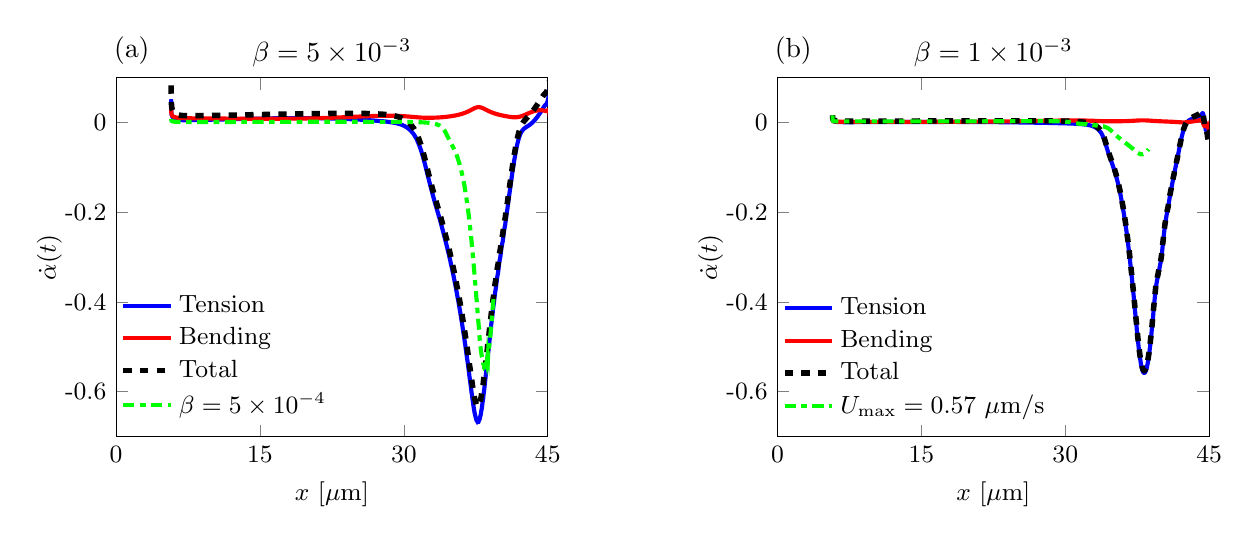 \begin{tikzpicture}[scale=1]

% START OF DIFFERENT BETA VALUES AND SAME VELOCITY
\begin{axis}[
  at = {(0.0cm,0.0cm)},
  scale = 0.80,
  xmin = 0,
  xmax = 45,
  xtick = {0,15,30,45},
  xticklabels = {\small 0,\small 15,\small 30,\small 45},
  ymin = -0.7,
  ymax = 0.1,
  ytick = {-0.6,-0.4,-0.2,0},
  yticklabels = {\small -0.6,\small -0.4,\small -0.2,\small 0},
  xlabel = {\small $x$ [$\mu$m]},
  ylabel = {\small $\dot{\alpha}(t)$},
  ylabel shift = {-0.2cm},
  ylabel near ticks,
  title style = {align=center, yshift = -0.2cm},
  title = {$\beta = 5 \times 10^{-3}$},
  legend entries = {Tension, Bending, Total, 
    $\beta = 5 \times 10^{-4}$},
  legend cell align=left,
  legend style={draw=none,font=\small,fill=none},
  legend style={at={(-0.01,0.02)},anchor=south west} 
]

% Tension
\addplot[blue,line width=1.5pt] coordinates{
(5.743e+00,5.245e-02)
(5.744e+00,4.631e-02)
(5.745e+00,4.247e-02)
(5.746e+00,3.937e-02)
(5.747e+00,3.61e-02)
(5.749e+00,3.307e-02)
(5.752e+00,3.006e-02)
(5.757e+00,2.723e-02)
(5.763e+00,2.451e-02)
(5.772e+00,2.197e-02)
(5.784e+00,1.959e-02)
(5.802e+00,1.74e-02)
(5.828e+00,1.539e-02)
(5.865e+00,1.355e-02)
(5.917e+00,1.188e-02)
(5.992e+00,1.033e-02)
(6.099e+00,8.84e-03)
(6.252e+00,7.454e-03)
(6.47e+00,6.372e-03)
(6.782e+00,5.789e-03)
(7.229e+00,5.692e-03)
(7.869e+00,5.917e-03)
(8.788e+00,6.337e-03)
(1.011e+01,6.938e-03)
(1.204e+01,7.799e-03)
(1.48e+01,9.133e-03)
(1.716e+01,1.029e-02)
(1.868e+01,1.032e-02)
(2.002e+01,1.045e-02)
(2.122e+01,1.009e-02)
(2.233e+01,9.602e-03)
(2.335e+01,8.878e-03)
(2.428e+01,8.096e-03)
(2.513e+01,7.241e-03)
(2.592e+01,6.333e-03)
(2.666e+01,5.331e-03)
(2.74e+01,3.965e-03)
(2.806e+01,2.9e-03)
(2.868e+01,1.026e-03)
(2.921e+01,-8.972e-04)
(2.967e+01,-3.651e-03)
(3.006e+01,-7.237e-03)
(3.042e+01,-1.192e-02)
(3.074e+01,-1.792e-02)
(3.103e+01,-2.556e-02)
(3.131e+01,-3.549e-02)
(3.155e+01,-4.736e-02)
(3.179e+01,-6.133e-02)
(3.201e+01,-7.751e-02)
(3.223e+01,-9.477e-02)
(3.243e+01,-1.125e-01)
(3.263e+01,-1.295e-01)
(3.282e+01,-1.452e-01)
(3.3e+01,-1.597e-01)
(3.317e+01,-1.731e-01)
(3.334e+01,-1.857e-01)
(3.35e+01,-1.976e-01)
(3.366e+01,-2.091e-01)
(3.381e+01,-2.203e-01)
(3.395e+01,-2.313e-01)
(3.408e+01,-2.421e-01)
(3.421e+01,-2.527e-01)
(3.434e+01,-2.633e-01)
(3.446e+01,-2.738e-01)
(3.458e+01,-2.843e-01)
(3.47e+01,-2.946e-01)
(3.481e+01,-3.051e-01)
(3.491e+01,-3.153e-01)
(3.502e+01,-3.257e-01)
(3.512e+01,-3.358e-01)
(3.522e+01,-3.462e-01)
(3.531e+01,-3.563e-01)
(3.541e+01,-3.667e-01)
(3.549e+01,-3.766e-01)
(3.558e+01,-3.87e-01)
(3.567e+01,-3.969e-01)
(3.575e+01,-4.073e-01)
(3.583e+01,-4.171e-01)
(3.591e+01,-4.275e-01)
(3.598e+01,-4.372e-01)
(3.606e+01,-4.476e-01)
(3.613e+01,-4.572e-01)
(3.62e+01,-4.675e-01)
(3.627e+01,-4.772e-01)
(3.634e+01,-4.874e-01)
(3.641e+01,-4.97e-01)
(3.647e+01,-5.072e-01)
(3.653e+01,-5.166e-01)
(3.66e+01,-5.267e-01)
(3.666e+01,-5.36e-01)
(3.672e+01,-5.46e-01)
(3.678e+01,-5.552e-01)
(3.683e+01,-5.65e-01)
(3.689e+01,-5.738e-01)
(3.695e+01,-5.834e-01)
(3.7e+01,-5.918e-01)
(3.705e+01,-6.01e-01)
(3.711e+01,-6.089e-01)
(3.716e+01,-6.175e-01)
(3.721e+01,-6.247e-01)
(3.726e+01,-6.326e-01)
(3.731e+01,-6.388e-01)
(3.736e+01,-6.457e-01)
(3.741e+01,-6.506e-01)
(3.747e+01,-6.562e-01)
(3.752e+01,-6.596e-01)
(3.757e+01,-6.637e-01)
(3.762e+01,-6.652e-01)
(3.768e+01,-6.674e-01)
(3.773e+01,-6.667e-01)
(3.778e+01,-6.668e-01)
(3.784e+01,-6.637e-01)
(3.789e+01,-6.615e-01)
(3.795e+01,-6.559e-01)
(3.801e+01,-6.512e-01)
(3.807e+01,-6.431e-01)
(3.813e+01,-6.361e-01)
(3.819e+01,-6.256e-01)
(3.826e+01,-6.163e-01)
(3.832e+01,-6.037e-01)
(3.839e+01,-5.925e-01)
(3.846e+01,-5.78e-01)
(3.853e+01,-5.65e-01)
(3.861e+01,-5.489e-01)
(3.869e+01,-5.347e-01)
(3.876e+01,-5.176e-01)
(3.885e+01,-5.024e-01)
(3.893e+01,-4.847e-01)
(3.902e+01,-4.69e-01)
(3.91e+01,-4.509e-01)
(3.92e+01,-4.351e-01)
(3.929e+01,-4.164e-01)
(3.939e+01,-4.009e-01)
(3.949e+01,-3.816e-01)
(3.96e+01,-3.668e-01)
(3.971e+01,-3.467e-01)
(3.983e+01,-3.328e-01)
(3.994e+01,-3.118e-01)
(4.006e+01,-2.987e-01)
(4.018e+01,-2.769e-01)
(4.031e+01,-2.64e-01)
(4.043e+01,-2.418e-01)
(4.056e+01,-2.278e-01)
(4.068e+01,-2.066e-01)
(4.08e+01,-1.907e-01)
(4.091e+01,-1.72e-01)
(4.102e+01,-1.556e-01)
(4.112e+01,-1.395e-01)
(4.122e+01,-1.246e-01)
(4.131e+01,-1.105e-01)
(4.14e+01,-9.808e-02)
(4.149e+01,-8.545e-02)
(4.157e+01,-7.63e-02)
(4.166e+01,-6.444e-02)
(4.174e+01,-5.585e-02)
(4.183e+01,-4.733e-02)
(4.191e+01,-4.032e-02)
(4.199e+01,-3.41e-02)
(4.207e+01,-2.892e-02)
(4.215e+01,-2.458e-02)
(4.224e+01,-2.103e-02)
(4.232e+01,-1.815e-02)
(4.241e+01,-1.581e-02)
(4.249e+01,-1.391e-02)
(4.258e+01,-1.231e-02)
(4.267e+01,-1.092e-02)
(4.275e+01,-9.664e-03)
(4.284e+01,-8.461e-03)
(4.293e+01,-7.261e-03)
(4.302e+01,-6.026e-03)
(4.31e+01,-4.733e-03)
(4.319e+01,-3.369e-03)
(4.327e+01,-1.932e-03)
(4.335e+01,-4.286e-04)
(4.343e+01,1.128e-03)
(4.35e+01,2.722e-03)
(4.357e+01,4.335e-03)
(4.364e+01,5.951e-03)
(4.37e+01,7.554e-03)
(4.376e+01,9.135e-03)
(4.382e+01,1.069e-02)
(4.388e+01,1.22e-02)
(4.393e+01,1.369e-02)
(4.398e+01,1.514e-02)
(4.402e+01,1.655e-02)
(4.407e+01,1.794e-02)
(4.412e+01,1.929e-02)
(4.416e+01,2.062e-02)
(4.42e+01,2.192e-02)
(4.424e+01,2.319e-02)
(4.428e+01,2.445e-02)
(4.431e+01,2.568e-02)
(4.435e+01,2.688e-02)
(4.438e+01,2.807e-02)
(4.441e+01,2.922e-02)
(4.445e+01,3.035e-02)
(4.448e+01,3.144e-02)
(4.451e+01,3.25e-02)
(4.454e+01,3.352e-02)
(4.457e+01,3.449e-02)
(4.46e+01,3.54e-02)
(4.462e+01,3.626e-02)
(4.465e+01,3.705e-02)
(4.468e+01,3.778e-02)
(4.47e+01,3.844e-02)
(4.473e+01,3.904e-02)
(4.475e+01,3.959e-02)
(4.478e+01,4.011e-02)
(4.48e+01,4.062e-02)
(4.483e+01,4.115e-02)
(4.485e+01,4.175e-02)
(4.487e+01,4.245e-02)
(4.49e+01,4.33e-02)
(4.492e+01,4.436e-02)
(4.495e+01,4.568e-02)
(4.497e+01,4.732e-02)
(4.5e+01,4.932e-02)
(4.502e+01,5.173e-02)
(4.505e+01,5.459e-02)
(4.508e+01,5.788e-02)
(4.511e+01,6.157e-02)
(4.513e+01,6.55e-02)
(4.516e+01,6.97e-02)
(4.519e+01,7.267e-02)
(4.521e+01,7.521e-02)
(4.523e+01,7.493e-02)
(4.525e+01,7.381e-02)
(4.527e+01,6.94e-02)
(4.528e+01,6.351e-02)
(4.53e+01,5.527e-02)
(4.531e+01,4.504e-02)
(4.532e+01,3.331e-02)
(4.534e+01,2.073e-02)
(4.535e+01,7.787e-03)
(4.537e+01,-4.852e-03)
(4.54e+01,-1.629e-02)
(4.543e+01,-2.534e-02)
(4.546e+01,-2.942e-02)
(4.551e+01,-3.068e-02)
(4.553e+01,-2.527e-02)
(4.555e+01,-2.718e-02)
(4.558e+01,-2.663e-02)
(4.56e+01,-2.737e-02)
(4.563e+01,-2.782e-02)
(4.566e+01,-2.877e-02)
(4.569e+01,-2.984e-02)
(4.572e+01,-3.112e-02)
(4.576e+01,-3.251e-02)
(4.58e+01,-3.397e-02)
(4.585e+01,-3.538e-02)
(4.59e+01,-3.654e-02)
(4.596e+01,-3.728e-02)
(4.602e+01,-3.753e-02)
(4.607e+01,-3.712e-02)
(4.612e+01,-3.728e-02)
(4.616e+01,-3.686e-02)
(4.62e+01,-3.695e-02)
(4.623e+01,-3.663e-02)
(4.627e+01,-3.658e-02)
(4.63e+01,-3.641e-02)
(4.633e+01,-3.619e-02)
(4.635e+01,-3.596e-02)
(4.638e+01,-3.57e-02)
(4.641e+01,-3.542e-02)
(4.643e+01,-3.511e-02)
(4.645e+01,-3.478e-02)
(4.648e+01,-3.441e-02)
(4.65e+01,-3.4e-02)
(4.652e+01,-3.355e-02)
(4.654e+01,-3.305e-02)
(4.656e+01,-3.249e-02)
(4.658e+01,-3.188e-02)
(4.66e+01,-3.119e-02)
(4.662e+01,-3.042e-02)
(4.664e+01,-2.957e-02)
(4.666e+01,-2.862e-02)
(4.668e+01,-2.757e-02)
(4.67e+01,-2.641e-02)
(4.672e+01,-2.514e-02)
(4.674e+01,-2.377e-02)
(4.676e+01,-2.228e-02)
(4.678e+01,-2.07e-02)
(4.681e+01,-1.903e-02)
(4.683e+01,-1.729e-02)
(4.685e+01,-1.549e-02)
(4.688e+01,-1.366e-02)
(4.69e+01,-1.18e-02)
(4.693e+01,-9.944e-03)
(4.696e+01,-8.1e-03)
(4.699e+01,-6.285e-03)
(4.702e+01,-4.508e-03)
(4.706e+01,-2.774e-03)
(4.71e+01,-1.084e-03)
(4.714e+01,5.672e-04)
(4.719e+01,2.184e-03)
(4.724e+01,3.761e-03)
(4.729e+01,5.255e-03)
(4.735e+01,6.575e-03)
(4.741e+01,7.563e-03)
(4.748e+01,8.002e-03)
(4.756e+01,7.613e-03)
(4.766e+01,5.963e-03)
(4.782e+01,3.082e-03)
(4.804e+01,-7.565e-04)
(4.835e+01,-4.044e-03)
(4.88e+01,-5.435e-03)
(4.943e+01,-5.07e-03)
(4.981e+01,-3.843e-03)
(4.998e+01,-3.561e-03)
(5.015e+01,-3.207e-03)
(5.015e+01,-3.077e-03)
(5.015e+01,-3.12e-03)
(5.016e+01,-2.784e-03)
(5.016e+01,-2.857e-03)
(5.016e+01,-2.771e-03)
(5.016e+01,-2.786e-03)
(5.016e+01,-2.746e-03)
(5.016e+01,-2.743e-03)
(5.016e+01,-2.718e-03)
(5.016e+01,-2.745e-03)
(5.016e+01,-2.671e-03)
(5.016e+01,-2.698e-03)
(5.016e+01,-2.662e-03)
(5.016e+01,-2.676e-03)
(5.016e+01,-2.615e-03)
(5.016e+01,-2.678e-03)
(5.016e+01,-2.62e-03)
(5.016e+01,-2.66e-03)
(5.016e+01,-2.544e-03)
(5.016e+01,-2.616e-03)
(5.016e+01,-2.534e-03)
(5.016e+01,-2.599e-03)
(5.017e+01,-2.462e-03)
(5.017e+01,-2.546e-03)
(5.017e+01,-2.471e-03)
(5.017e+01,-2.519e-03)
(5.017e+01,-2.418e-03)
(5.017e+01,-2.484e-03)
(5.017e+01,-2.4e-03)
(5.017e+01,-2.473e-03)
(5.017e+01,-2.416e-03)
(5.017e+01,-2.443e-03)
(5.017e+01,-2.393e-03)
(5.017e+01,-2.396e-03)
(5.017e+01,-2.386e-03)
(5.017e+01,-2.405e-03)
(5.017e+01,-2.389e-03)
(5.017e+01,-2.391e-03)
(5.018e+01,-2.365e-03)
(5.018e+01,-2.326e-03)
(5.018e+01,-2.316e-03)
(5.018e+01,-2.337e-03)
(5.018e+01,-2.329e-03)
(5.018e+01,-2.331e-03)
(5.018e+01,-2.312e-03)
(5.018e+01,-2.274e-03)
(5.018e+01,-2.265e-03)
(5.018e+01,-2.289e-03)
(5.018e+01,-2.281e-03)
(5.018e+01,-2.292e-03)
(5.018e+01,-2.274e-03)
(5.018e+01,-2.283e-03)
(5.018e+01,-2.203e-03)
(5.018e+01,-2.212e-03)
(5.018e+01,-2.209e-03)
(5.018e+01,-2.214e-03)
(5.018e+01,-2.208e-03)
(5.019e+01,-2.203e-03)
(5.019e+01,-2.203e-03)
(5.019e+01,-2.135e-03)
(5.019e+01,-2.146e-03)
(5.019e+01,-2.146e-03)
(5.019e+01,-2.157e-03)
(5.019e+01,-2.16e-03)
(5.019e+01,-2.15e-03)
(5.019e+01,-2.146e-03)
(5.019e+01,-2.153e-03)
(5.019e+01,-2.14e-03)
(5.019e+01,-2.106e-03)
(5.019e+01,-2.092e-03)
(5.019e+01,-2.118e-03)
(5.019e+01,-2.101e-03)
(5.019e+01,-2.11e-03)
(5.019e+01,-2.101e-03)
(5.019e+01,-2.103e-03)
(5.019e+01,-2.083e-03)
(5.019e+01,-2.052e-03)
(5.02e+01,-2.048e-03)
(5.02e+01,-2.062e-03)
(5.02e+01,-2.06e-03)
(5.02e+01,-2.064e-03)
(5.02e+01,-2.051e-03)
(5.02e+01,-2.061e-03)
(5.02e+01,-2.061e-03)
(5.02e+01,-2.034e-03)
(5.02e+01,-2.002e-03)
(5.02e+01,-1.991e-03)
(5.02e+01,-2.006e-03)
(5.02e+01,-1.992e-03)
(5.02e+01,-1.993e-03)
(5.02e+01,-1.989e-03)
(5.02e+01,-1.99e-03)
(5.02e+01,-1.994e-03)
(5.02e+01,-1.936e-03)
(5.021e+01,-1.929e-03)
(5.021e+01,-1.917e-03)
(5.021e+01,-1.926e-03)
(5.021e+01,-1.92e-03)
(5.021e+01,-1.915e-03)
(5.021e+01,-1.895e-03)
(5.021e+01,-1.897e-03)
(5.021e+01,-1.885e-03)
(5.021e+01,-1.874e-03)
(5.021e+01,-1.836e-03)
(5.021e+01,-1.835e-03)
(5.021e+01,-1.84e-03)
(5.021e+01,-1.847e-03)
(5.021e+01,-1.835e-03)
(5.021e+01,-1.831e-03)
(5.021e+01,-1.826e-03)
(5.021e+01,-1.813e-03)
(5.021e+01,-1.791e-03)
(5.021e+01,-1.759e-03)
(5.021e+01,-1.756e-03)
(5.021e+01,-1.775e-03)
(5.022e+01,-1.794e-03)
(5.022e+01,-1.798e-03)
(5.022e+01,-1.8e-03)
(5.022e+01,-1.799e-03)
(5.022e+01,-1.801e-03)
(5.022e+01,-1.8e-03)
(5.022e+01,-1.798e-03)
(5.022e+01,-1.795e-03)
(5.022e+01,-1.756e-03)
(5.022e+01,-1.725e-03)
(5.022e+01,-1.729e-03)
(5.022e+01,-1.725e-03)
(5.022e+01,-1.731e-03)
(5.022e+01,-1.72e-03)
(5.022e+01,-1.724e-03)
(5.022e+01,-1.726e-03)
(5.022e+01,-1.729e-03)
(5.022e+01,-1.733e-03)
(5.022e+01,-1.735e-03)
(5.023e+01,-1.724e-03)
(5.023e+01,-1.688e-03)
(5.023e+01,-1.685e-03)
(5.023e+01,-1.695e-03)
(5.023e+01,-1.692e-03)
(5.023e+01,-1.699e-03)
(5.023e+01,-1.686e-03)
(5.023e+01,-1.69e-03)
(5.023e+01,-1.692e-03)
(5.023e+01,-1.691e-03)
(5.023e+01,-1.692e-03)
(5.023e+01,-1.694e-03)
(5.023e+01,-1.698e-03)
(5.023e+01,-1.682e-03)
(5.023e+01,-1.653e-03)
(5.023e+01,-1.64e-03)
(5.023e+01,-1.639e-03)
(5.023e+01,-1.637e-03)
(5.024e+01,-1.638e-03)
(5.024e+01,-1.639e-03)
(5.024e+01,-1.639e-03)
(5.024e+01,-1.638e-03)
(5.024e+01,-1.638e-03)
(5.024e+01,-1.629e-03)
(5.024e+01,-1.613e-03)
(5.024e+01,-1.591e-03)
(5.024e+01,-1.598e-03)
(5.024e+01,-1.586e-03)
(5.024e+01,-1.605e-03)
(5.024e+01,-1.523e-03)
(5.024e+01,-1.57e-03)
(5.024e+01,-1.565e-03)
(5.024e+01,-1.566e-03)
(5.024e+01,-1.573e-03)
(5.024e+01,-1.574e-03)
(5.024e+01,-1.574e-03)
(5.024e+01,-1.575e-03)
(5.024e+01,-1.534e-03)
(5.024e+01,-1.504e-03)
(5.024e+01,-1.508e-03)
(5.025e+01,-1.504e-03)
(5.025e+01,-1.507e-03)
(5.025e+01,-1.508e-03)
(5.025e+01,-1.509e-03)
(5.025e+01,-1.51e-03)
(5.025e+01,-1.512e-03)
(5.025e+01,-1.514e-03)
(5.025e+01,-1.514e-03)
(5.025e+01,-1.473e-03)
(5.025e+01,-1.458e-03)
(5.025e+01,-1.452e-03)
(5.025e+01,-1.452e-03)
(5.025e+01,-1.453e-03)
(5.025e+01,-1.446e-03)
(5.025e+01,-1.437e-03)
(5.025e+01,-1.44e-03)
(5.025e+01,-1.437e-03)
(5.026e+01,-1.439e-03)
(5.026e+01,-1.473e-03)
(5.026e+01,-1.384e-03)
(5.026e+01,-1.406e-03)
(5.026e+01,-1.385e-03)
(5.026e+01,-1.354e-03)
(5.026e+01,-1.37e-03)
(5.026e+01,-1.324e-03)
(5.026e+01,-1.721e-03)
(5.026e+01,-1.325e-03)
(5.026e+01,-1.39e-03)
(5.026e+01,-1.358e-03)
(5.026e+01,-1.375e-03)
(5.026e+01,-1.345e-03)
(5.026e+01,-1.324e-03)
(5.026e+01,-1.26e-03)
(5.026e+01,-1.094e-03)
(5.026e+01,-1.334e-03)
(5.026e+01,-1.28e-03)
(5.026e+01,-1.336e-03)
(5.026e+01,-1.343e-03)
(5.027e+01,-1.349e-03)
(5.027e+01,-1.352e-03)
(5.027e+01,-1.35e-03)
(5.027e+01,-1.351e-03)
(5.027e+01,-1.343e-03)
(5.027e+01,-1.391e-03)
(5.027e+01,-1.437e-03)
(5.027e+01,-1.428e-03)
(5.027e+01,-1.4e-03)
(5.027e+01,-1.399e-03)
(5.027e+01,-1.41e-03)
(5.027e+01,-1.767e-03)
(5.027e+01,-2.513e-03)
(5.027e+01,-1.385e-03)
(5.027e+01,-1.383e-03)
(5.027e+01,-1.184e-03)
(5.027e+01,-1.137e-03)
(5.027e+01,-1.08e-03)
(5.027e+01,-1.045e-03)
(5.027e+01,-8.42e-04)
(5.027e+01,-1.15e-03)
(5.027e+01,-1.36e-03)
(5.027e+01,-1.043e-03)
(5.027e+01,-1.362e-03)
(5.027e+01,-1.45e-03)
(5.028e+01,-1.372e-03)
(5.028e+01,-1.489e-03)
(5.028e+01,-1.574e-03)
(5.028e+01,-1.843e-03)
(5.028e+01,-1.006e-02)
(5.028e+01,2.203e-04)
(5.028e+01,-4.329e-03)
(5.028e+01,-1.632e-03)
(5.028e+01,-1.383e-03)
(5.028e+01,-1.104e-03)
(5.028e+01,-1.152e-03)
(5.028e+01,-1.112e-03)
(5.028e+01,-1.096e-03)
(5.028e+01,-1.063e-03)
(5.028e+01,-3.091e-04)
(5.028e+01,-1.913e-03)
(5.028e+01,-9.304e-04)
(5.028e+01,-1.177e-03)
(5.028e+01,-1.193e-03)
(5.028e+01,-1.248e-03)
(5.028e+01,-1.127e-03)
(5.028e+01,-1.401e-03)
(5.028e+01,-1.174e-03)
(5.028e+01,-1.183e-03)
(5.029e+01,-1.302e-03)
(5.029e+01,-1.252e-03)
(5.029e+01,-1.139e-03)
(5.029e+01,-1.234e-03)
(5.029e+01,-1.38e-03)
(5.029e+01,-1.255e-03)
(5.029e+01,-1.123e-03)
(5.029e+01,-1.235e-03)
(5.029e+01,-1.138e-03)
(5.029e+01,-1.491e-03)
(5.029e+01,-1.127e-03)
(5.029e+01,-1.161e-03)
(5.029e+01,-1.233e-03)
(5.029e+01,-1.204e-03)
(5.029e+01,-1.091e-03)
(5.029e+01,-1.194e-03)
(5.029e+01,-1.161e-03)
(5.029e+01,-1.023e-03)
(5.029e+01,-1.208e-03)
(5.029e+01,-1.1e-03)
(5.029e+01,-9.78e-04)
(5.029e+01,-1.223e-03)
(5.029e+01,-1.069e-03)
(5.03e+01,-9.834e-04)
(5.03e+01,-1.172e-03)
(5.03e+01,-1.049e-03)
(5.03e+01,-9.498e-04)
(5.03e+01,-1.212e-03)
(5.03e+01,-1.007e-03)
(5.03e+01,-9.794e-04)
(5.03e+01,-1.127e-03)
(5.03e+01,-1.058e-03)
(5.03e+01,-9.386e-04)
(5.03e+01,-1.118e-03)
(5.03e+01,-1.0e-03)
(5.03e+01,-8.525e-04)
(5.03e+01,-1.109e-03)
(5.03e+01,-9.82e-04)
(5.03e+01,-8.915e-04)
(5.03e+01,-1.037e-03)
(5.03e+01,-9.186e-04)
(5.03e+01,-9.086e-04)
(5.03e+01,-1.372e-03)
(5.03e+01,-1.051e-03)
(5.031e+01,-1.003e-03)
(5.031e+01,-1.042e-03)
(5.031e+01,-9.759e-04)
(5.031e+01,-9.539e-04)
(5.031e+01,-9.716e-04)
(5.031e+01,-1.165e-03)
(5.031e+01,-9.428e-04)
(5.031e+01,-1.373e-03)
(5.031e+01,-6.858e-04)
(5.031e+01,-8.606e-04)
(5.031e+01,-8.94e-04)
(5.031e+01,-8.86e-04)
(5.031e+01,-8.973e-04)
(5.031e+01,-8.966e-04)
(5.031e+01,-8.877e-04)
(5.031e+01,-8.92e-04)
(5.031e+01,-8.991e-04)
(5.031e+01,-8.95e-04)
(5.031e+01,-9.0e-04)
(5.032e+01,-8.87e-04)
(5.032e+01,-8.6e-04)
(5.032e+01,-8.332e-04)
(5.032e+01,-8.086e-04)
(5.032e+01,-8.138e-04)
(5.032e+01,-8.255e-04)
(5.032e+01,-8.322e-04)
(5.032e+01,-8.351e-04)
(5.032e+01,-8.369e-04)
(5.032e+01,-8.316e-04)
(5.032e+01,-8.272e-04)
(5.032e+01,-8.155e-04)
(5.032e+01,-7.976e-04)
(5.032e+01,-7.594e-04)
(5.032e+01,-5.838e-04)
(5.032e+01,-6.178e-04)
(5.032e+01,-7.754e-04)
(5.032e+01,-7.618e-04)
(5.032e+01,-8.022e-04)
(5.032e+01,-8.108e-04)
(5.032e+01,-8.041e-04)
(5.032e+01,-8.026e-04)
(5.032e+01,-8.001e-04)
(5.033e+01,-7.978e-04)
(5.033e+01,-7.991e-04)
(5.033e+01,-7.962e-04)
(5.033e+01,-7.868e-04)
(5.033e+01,-7.753e-04)
(5.033e+01,-7.653e-04)
(5.033e+01,-7.655e-04)
(5.033e+01,-7.544e-04)
};

% Bending
\addplot[red,line width=1.5pt] coordinates{
(5.743e+00,3.078e-02)
(5.744e+00,2.929e-02)
(5.745e+00,2.836e-02)
(5.746e+00,2.738e-02)
(5.747e+00,2.635e-02)
(5.749e+00,2.525e-02)
(5.752e+00,2.41e-02)
(5.757e+00,2.292e-02)
(5.763e+00,2.17e-02)
(5.772e+00,2.047e-02)
(5.784e+00,1.925e-02)
(5.802e+00,1.804e-02)
(5.828e+00,1.686e-02)
(5.865e+00,1.572e-02)
(5.917e+00,1.464e-02)
(5.992e+00,1.362e-02)
(6.099e+00,1.267e-02)
(6.252e+00,1.181e-02)
(6.47e+00,1.107e-02)
(6.782e+00,1.052e-02)
(7.229e+00,1.014e-02)
(7.869e+00,9.901e-03)
(8.788e+00,9.716e-03)
(1.011e+01,9.514e-03)
(1.204e+01,9.252e-03)
(1.48e+01,8.972e-03)
(1.716e+01,8.987e-03)
(1.868e+01,9.262e-03)
(2.002e+01,9.711e-03)
(2.122e+01,1.032e-02)
(2.233e+01,1.108e-02)
(2.335e+01,1.191e-02)
(2.428e+01,1.278e-02)
(2.513e+01,1.361e-02)
(2.592e+01,1.437e-02)
(2.666e+01,1.501e-02)
(2.74e+01,1.551e-02)
(2.806e+01,1.573e-02)
(2.868e+01,1.571e-02)
(2.921e+01,1.545e-02)
(2.967e+01,1.504e-02)
(3.006e+01,1.455e-02)
(3.042e+01,1.4e-02)
(3.074e+01,1.344e-02)
(3.103e+01,1.289e-02)
(3.131e+01,1.237e-02)
(3.155e+01,1.194e-02)
(3.179e+01,1.16e-02)
(3.201e+01,1.135e-02)
(3.223e+01,1.119e-02)
(3.243e+01,1.111e-02)
(3.263e+01,1.111e-02)
(3.282e+01,1.115e-02)
(3.3e+01,1.123e-02)
(3.317e+01,1.135e-02)
(3.334e+01,1.149e-02)
(3.35e+01,1.166e-02)
(3.366e+01,1.185e-02)
(3.381e+01,1.205e-02)
(3.395e+01,1.228e-02)
(3.408e+01,1.252e-02)
(3.421e+01,1.278e-02)
(3.434e+01,1.305e-02)
(3.446e+01,1.334e-02)
(3.458e+01,1.364e-02)
(3.47e+01,1.395e-02)
(3.481e+01,1.427e-02)
(3.491e+01,1.46e-02)
(3.502e+01,1.495e-02)
(3.512e+01,1.53e-02)
(3.522e+01,1.567e-02)
(3.531e+01,1.604e-02)
(3.541e+01,1.644e-02)
(3.549e+01,1.683e-02)
(3.558e+01,1.725e-02)
(3.567e+01,1.766e-02)
(3.575e+01,1.81e-02)
(3.583e+01,1.854e-02)
(3.591e+01,1.9e-02)
(3.598e+01,1.946e-02)
(3.606e+01,1.995e-02)
(3.613e+01,2.043e-02)
(3.62e+01,2.094e-02)
(3.627e+01,2.144e-02)
(3.634e+01,2.198e-02)
(3.641e+01,2.251e-02)
(3.647e+01,2.307e-02)
(3.653e+01,2.361e-02)
(3.66e+01,2.42e-02)
(3.666e+01,2.476e-02)
(3.672e+01,2.537e-02)
(3.678e+01,2.595e-02)
(3.683e+01,2.658e-02)
(3.689e+01,2.717e-02)
(3.695e+01,2.781e-02)
(3.7e+01,2.84e-02)
(3.705e+01,2.904e-02)
(3.711e+01,2.962e-02)
(3.716e+01,3.026e-02)
(3.721e+01,3.082e-02)
(3.726e+01,3.142e-02)
(3.731e+01,3.194e-02)
(3.736e+01,3.249e-02)
(3.741e+01,3.294e-02)
(3.747e+01,3.343e-02)
(3.752e+01,3.378e-02)
(3.757e+01,3.417e-02)
(3.762e+01,3.441e-02)
(3.768e+01,3.466e-02)
(3.773e+01,3.476e-02)
(3.778e+01,3.486e-02)
(3.784e+01,3.479e-02)
(3.789e+01,3.472e-02)
(3.795e+01,3.448e-02)
(3.801e+01,3.423e-02)
(3.807e+01,3.383e-02)
(3.813e+01,3.341e-02)
(3.819e+01,3.285e-02)
(3.826e+01,3.228e-02)
(3.832e+01,3.16e-02)
(3.839e+01,3.091e-02)
(3.846e+01,3.014e-02)
(3.853e+01,2.936e-02)
(3.861e+01,2.853e-02)
(3.869e+01,2.77e-02)
(3.876e+01,2.685e-02)
(3.885e+01,2.6e-02)
(3.893e+01,2.516e-02)
(3.902e+01,2.433e-02)
(3.91e+01,2.353e-02)
(3.92e+01,2.273e-02)
(3.929e+01,2.197e-02)
(3.939e+01,2.121e-02)
(3.949e+01,2.05e-02)
(3.96e+01,1.979e-02)
(3.971e+01,1.912e-02)
(3.983e+01,1.846e-02)
(3.994e+01,1.783e-02)
(4.006e+01,1.722e-02)
(4.018e+01,1.663e-02)
(4.031e+01,1.606e-02)
(4.043e+01,1.552e-02)
(4.056e+01,1.499e-02)
(4.068e+01,1.45e-02)
(4.08e+01,1.404e-02)
(4.091e+01,1.362e-02)
(4.102e+01,1.325e-02)
(4.112e+01,1.293e-02)
(4.122e+01,1.267e-02)
(4.131e+01,1.246e-02)
(4.14e+01,1.23e-02)
(4.149e+01,1.221e-02)
(4.157e+01,1.218e-02)
(4.166e+01,1.222e-02)
(4.174e+01,1.233e-02)
(4.183e+01,1.251e-02)
(4.191e+01,1.276e-02)
(4.199e+01,1.309e-02)
(4.207e+01,1.349e-02)
(4.215e+01,1.397e-02)
(4.224e+01,1.452e-02)
(4.232e+01,1.514e-02)
(4.241e+01,1.582e-02)
(4.249e+01,1.654e-02)
(4.258e+01,1.731e-02)
(4.267e+01,1.811e-02)
(4.275e+01,1.893e-02)
(4.284e+01,1.976e-02)
(4.293e+01,2.059e-02)
(4.302e+01,2.139e-02)
(4.31e+01,2.217e-02)
(4.319e+01,2.29e-02)
(4.327e+01,2.359e-02)
(4.335e+01,2.423e-02)
(4.343e+01,2.48e-02)
(4.35e+01,2.532e-02)
(4.357e+01,2.578e-02)
(4.364e+01,2.618e-02)
(4.37e+01,2.654e-02)
(4.376e+01,2.684e-02)
(4.382e+01,2.71e-02)
(4.388e+01,2.733e-02)
(4.393e+01,2.752e-02)
(4.398e+01,2.767e-02)
(4.402e+01,2.78e-02)
(4.407e+01,2.79e-02)
(4.412e+01,2.798e-02)
(4.416e+01,2.804e-02)
(4.42e+01,2.807e-02)
(4.424e+01,2.808e-02)
(4.428e+01,2.808e-02)
(4.431e+01,2.805e-02)
(4.435e+01,2.801e-02)
(4.438e+01,2.794e-02)
(4.441e+01,2.787e-02)
(4.445e+01,2.777e-02)
(4.448e+01,2.766e-02)
(4.451e+01,2.753e-02)
(4.454e+01,2.739e-02)
(4.457e+01,2.724e-02)
(4.46e+01,2.708e-02)
(4.462e+01,2.691e-02)
(4.465e+01,2.675e-02)
(4.468e+01,2.659e-02)
(4.47e+01,2.646e-02)
(4.473e+01,2.634e-02)
(4.475e+01,2.626e-02)
(4.478e+01,2.623e-02)
(4.48e+01,2.624e-02)
(4.483e+01,2.632e-02)
(4.485e+01,2.646e-02)
(4.487e+01,2.667e-02)
(4.49e+01,2.695e-02)
(4.492e+01,2.727e-02)
(4.495e+01,2.762e-02)
(4.497e+01,2.796e-02)
(4.5e+01,2.824e-02)
(4.502e+01,2.838e-02)
(4.505e+01,2.826e-02)
(4.508e+01,2.774e-02)
(4.511e+01,2.663e-02)
(4.513e+01,2.474e-02)
(4.516e+01,2.215e-02)
(4.519e+01,1.885e-02)
(4.521e+01,1.527e-02)
(4.523e+01,1.135e-02)
(4.525e+01,7.654e-03)
(4.527e+01,4.094e-03)
(4.528e+01,9.433e-04)
(4.53e+01,-1.695e-03)
(4.531e+01,-3.825e-03)
(4.532e+01,-5.218e-03)
(4.534e+01,-5.755e-03)
(4.535e+01,-5.239e-03)
(4.537e+01,-3.255e-03)
(4.54e+01,1.257e-03)
(4.543e+01,8.896e-03)
(4.546e+01,1.612e-02)
(4.551e+01,2.343e-02)
(4.553e+01,2.579e-02)
(4.555e+01,2.738e-02)
(4.558e+01,2.855e-02)
(4.56e+01,2.922e-02)
(4.563e+01,2.942e-02)
(4.566e+01,2.919e-02)
(4.569e+01,2.853e-02)
(4.572e+01,2.746e-02)
(4.576e+01,2.597e-02)
(4.58e+01,2.406e-02)
(4.585e+01,2.178e-02)
(4.59e+01,1.925e-02)
(4.596e+01,1.668e-02)
(4.602e+01,1.437e-02)
(4.607e+01,1.264e-02)
(4.612e+01,1.138e-02)
(4.616e+01,1.057e-02)
(4.62e+01,1.008e-02)
(4.623e+01,9.859e-03)
(4.627e+01,9.838e-03)
(4.63e+01,9.993e-03)
(4.633e+01,1.029e-02)
(4.635e+01,1.072e-02)
(4.638e+01,1.125e-02)
(4.641e+01,1.188e-02)
(4.643e+01,1.258e-02)
(4.645e+01,1.337e-02)
(4.648e+01,1.422e-02)
(4.65e+01,1.514e-02)
(4.652e+01,1.613e-02)
(4.654e+01,1.718e-02)
(4.656e+01,1.829e-02)
(4.658e+01,1.947e-02)
(4.66e+01,2.07e-02)
(4.662e+01,2.2e-02)
(4.664e+01,2.334e-02)
(4.666e+01,2.474e-02)
(4.668e+01,2.618e-02)
(4.67e+01,2.766e-02)
(4.672e+01,2.917e-02)
(4.674e+01,3.069e-02)
(4.676e+01,3.221e-02)
(4.678e+01,3.372e-02)
(4.681e+01,3.518e-02)
(4.683e+01,3.66e-02)
(4.685e+01,3.793e-02)
(4.688e+01,3.917e-02)
(4.69e+01,4.029e-02)
(4.693e+01,4.127e-02)
(4.696e+01,4.21e-02)
(4.699e+01,4.275e-02)
(4.702e+01,4.321e-02)
(4.706e+01,4.346e-02)
(4.71e+01,4.349e-02)
(4.714e+01,4.329e-02)
(4.719e+01,4.285e-02)
(4.724e+01,4.219e-02)
(4.729e+01,4.131e-02)
(4.735e+01,4.021e-02)
(4.741e+01,3.888e-02)
(4.748e+01,3.726e-02)
(4.756e+01,3.52e-02)
(4.766e+01,3.233e-02)
(4.782e+01,2.865e-02)
(4.804e+01,2.482e-02)
(4.835e+01,2.171e-02)
(4.88e+01,1.965e-02)
(4.943e+01,1.851e-02)
(4.981e+01,1.823e-02)
(4.998e+01,1.816e-02)
(5.015e+01,1.813e-02)
(5.015e+01,1.813e-02)
(5.015e+01,1.812e-02)
(5.016e+01,1.813e-02)
(5.016e+01,1.813e-02)
(5.016e+01,1.813e-02)
(5.016e+01,1.813e-02)
(5.016e+01,1.813e-02)
(5.016e+01,1.813e-02)
(5.016e+01,1.813e-02)
(5.016e+01,1.813e-02)
(5.016e+01,1.813e-02)
(5.016e+01,1.813e-02)
(5.016e+01,1.813e-02)
(5.016e+01,1.813e-02)
(5.016e+01,1.813e-02)
(5.016e+01,1.813e-02)
(5.016e+01,1.813e-02)
(5.016e+01,1.813e-02)
(5.016e+01,1.813e-02)
(5.016e+01,1.813e-02)
(5.016e+01,1.813e-02)
(5.016e+01,1.813e-02)
(5.017e+01,1.813e-02)
(5.017e+01,1.813e-02)
(5.017e+01,1.813e-02)
(5.017e+01,1.813e-02)
(5.017e+01,1.813e-02)
(5.017e+01,1.813e-02)
(5.017e+01,1.813e-02)
(5.017e+01,1.813e-02)
(5.017e+01,1.813e-02)
(5.017e+01,1.814e-02)
(5.017e+01,1.814e-02)
(5.017e+01,1.814e-02)
(5.017e+01,1.814e-02)
(5.017e+01,1.814e-02)
(5.017e+01,1.814e-02)
(5.017e+01,1.814e-02)
(5.018e+01,1.814e-02)
(5.018e+01,1.814e-02)
(5.018e+01,1.814e-02)
(5.018e+01,1.814e-02)
(5.018e+01,1.814e-02)
(5.018e+01,1.814e-02)
(5.018e+01,1.814e-02)
(5.018e+01,1.814e-02)
(5.018e+01,1.814e-02)
(5.018e+01,1.814e-02)
(5.018e+01,1.814e-02)
(5.018e+01,1.814e-02)
(5.018e+01,1.814e-02)
(5.018e+01,1.814e-02)
(5.018e+01,1.814e-02)
(5.018e+01,1.814e-02)
(5.018e+01,1.815e-02)
(5.018e+01,1.815e-02)
(5.018e+01,1.815e-02)
(5.019e+01,1.815e-02)
(5.019e+01,1.815e-02)
(5.019e+01,1.815e-02)
(5.019e+01,1.815e-02)
(5.019e+01,1.815e-02)
(5.019e+01,1.815e-02)
(5.019e+01,1.815e-02)
(5.019e+01,1.815e-02)
(5.019e+01,1.815e-02)
(5.019e+01,1.815e-02)
(5.019e+01,1.815e-02)
(5.019e+01,1.815e-02)
(5.019e+01,1.815e-02)
(5.019e+01,1.815e-02)
(5.019e+01,1.815e-02)
(5.019e+01,1.815e-02)
(5.019e+01,1.815e-02)
(5.019e+01,1.815e-02)
(5.019e+01,1.815e-02)
(5.019e+01,1.815e-02)
(5.02e+01,1.815e-02)
(5.02e+01,1.815e-02)
(5.02e+01,1.815e-02)
(5.02e+01,1.815e-02)
(5.02e+01,1.815e-02)
(5.02e+01,1.815e-02)
(5.02e+01,1.815e-02)
(5.02e+01,1.815e-02)
(5.02e+01,1.816e-02)
(5.02e+01,1.816e-02)
(5.02e+01,1.816e-02)
(5.02e+01,1.816e-02)
(5.02e+01,1.816e-02)
(5.02e+01,1.816e-02)
(5.02e+01,1.816e-02)
(5.02e+01,1.816e-02)
(5.02e+01,1.816e-02)
(5.021e+01,1.816e-02)
(5.021e+01,1.816e-02)
(5.021e+01,1.816e-02)
(5.021e+01,1.816e-02)
(5.021e+01,1.816e-02)
(5.021e+01,1.816e-02)
(5.021e+01,1.816e-02)
(5.021e+01,1.816e-02)
(5.021e+01,1.816e-02)
(5.021e+01,1.816e-02)
(5.021e+01,1.816e-02)
(5.021e+01,1.816e-02)
(5.021e+01,1.816e-02)
(5.021e+01,1.816e-02)
(5.021e+01,1.817e-02)
(5.021e+01,1.817e-02)
(5.021e+01,1.817e-02)
(5.021e+01,1.817e-02)
(5.021e+01,1.817e-02)
(5.021e+01,1.817e-02)
(5.021e+01,1.817e-02)
(5.022e+01,1.817e-02)
(5.022e+01,1.817e-02)
(5.022e+01,1.817e-02)
(5.022e+01,1.817e-02)
(5.022e+01,1.817e-02)
(5.022e+01,1.817e-02)
(5.022e+01,1.817e-02)
(5.022e+01,1.817e-02)
(5.022e+01,1.817e-02)
(5.022e+01,1.817e-02)
(5.022e+01,1.817e-02)
(5.022e+01,1.817e-02)
(5.022e+01,1.817e-02)
(5.022e+01,1.817e-02)
(5.022e+01,1.817e-02)
(5.022e+01,1.817e-02)
(5.022e+01,1.817e-02)
(5.022e+01,1.817e-02)
(5.022e+01,1.817e-02)
(5.023e+01,1.818e-02)
(5.023e+01,1.818e-02)
(5.023e+01,1.818e-02)
(5.023e+01,1.818e-02)
(5.023e+01,1.818e-02)
(5.023e+01,1.818e-02)
(5.023e+01,1.818e-02)
(5.023e+01,1.818e-02)
(5.023e+01,1.818e-02)
(5.023e+01,1.818e-02)
(5.023e+01,1.818e-02)
(5.023e+01,1.818e-02)
(5.023e+01,1.818e-02)
(5.023e+01,1.818e-02)
(5.023e+01,1.818e-02)
(5.023e+01,1.818e-02)
(5.023e+01,1.818e-02)
(5.023e+01,1.818e-02)
(5.024e+01,1.818e-02)
(5.024e+01,1.818e-02)
(5.024e+01,1.818e-02)
(5.024e+01,1.818e-02)
(5.024e+01,1.818e-02)
(5.024e+01,1.819e-02)
(5.024e+01,1.819e-02)
(5.024e+01,1.819e-02)
(5.024e+01,1.819e-02)
(5.024e+01,1.819e-02)
(5.024e+01,1.819e-02)
(5.024e+01,1.819e-02)
(5.024e+01,1.819e-02)
(5.024e+01,1.819e-02)
(5.024e+01,1.819e-02)
(5.024e+01,1.819e-02)
(5.024e+01,1.819e-02)
(5.024e+01,1.819e-02)
(5.024e+01,1.819e-02)
(5.024e+01,1.819e-02)
(5.024e+01,1.819e-02)
(5.024e+01,1.819e-02)
(5.025e+01,1.819e-02)
(5.025e+01,1.819e-02)
(5.025e+01,1.819e-02)
(5.025e+01,1.819e-02)
(5.025e+01,1.819e-02)
(5.025e+01,1.819e-02)
(5.025e+01,1.819e-02)
(5.025e+01,1.82e-02)
(5.025e+01,1.82e-02)
(5.025e+01,1.82e-02)
(5.025e+01,1.82e-02)
(5.025e+01,1.82e-02)
(5.025e+01,1.82e-02)
(5.025e+01,1.82e-02)
(5.025e+01,1.82e-02)
(5.025e+01,1.82e-02)
(5.025e+01,1.82e-02)
(5.026e+01,1.82e-02)
(5.026e+01,1.82e-02)
(5.026e+01,1.82e-02)
(5.026e+01,1.82e-02)
(5.026e+01,1.82e-02)
(5.026e+01,1.82e-02)
(5.026e+01,1.82e-02)
(5.026e+01,1.82e-02)
(5.026e+01,1.821e-02)
(5.026e+01,1.821e-02)
(5.026e+01,1.821e-02)
(5.026e+01,1.821e-02)
(5.026e+01,1.821e-02)
(5.026e+01,1.821e-02)
(5.026e+01,1.821e-02)
(5.026e+01,1.821e-02)
(5.026e+01,1.821e-02)
(5.026e+01,1.821e-02)
(5.026e+01,1.821e-02)
(5.026e+01,1.821e-02)
(5.026e+01,1.821e-02)
(5.027e+01,1.821e-02)
(5.027e+01,1.821e-02)
(5.027e+01,1.821e-02)
(5.027e+01,1.821e-02)
(5.027e+01,1.822e-02)
(5.027e+01,1.822e-02)
(5.027e+01,1.822e-02)
(5.027e+01,1.822e-02)
(5.027e+01,1.822e-02)
(5.027e+01,1.822e-02)
(5.027e+01,1.822e-02)
(5.027e+01,1.822e-02)
(5.027e+01,1.822e-02)
(5.027e+01,1.822e-02)
(5.027e+01,1.822e-02)
(5.027e+01,1.822e-02)
(5.027e+01,1.822e-02)
(5.027e+01,1.822e-02)
(5.027e+01,1.822e-02)
(5.027e+01,1.823e-02)
(5.027e+01,1.823e-02)
(5.027e+01,1.823e-02)
(5.027e+01,1.823e-02)
(5.027e+01,1.823e-02)
(5.027e+01,1.823e-02)
(5.028e+01,1.823e-02)
(5.028e+01,1.823e-02)
(5.028e+01,1.823e-02)
(5.028e+01,1.823e-02)
(5.028e+01,1.823e-02)
(5.028e+01,1.823e-02)
(5.028e+01,1.823e-02)
(5.028e+01,1.823e-02)
(5.028e+01,1.823e-02)
(5.028e+01,1.823e-02)
(5.028e+01,1.823e-02)
(5.028e+01,1.823e-02)
(5.028e+01,1.823e-02)
(5.028e+01,1.823e-02)
(5.028e+01,1.823e-02)
(5.028e+01,1.823e-02)
(5.028e+01,1.823e-02)
(5.028e+01,1.824e-02)
(5.028e+01,1.824e-02)
(5.028e+01,1.824e-02)
(5.028e+01,1.824e-02)
(5.028e+01,1.824e-02)
(5.028e+01,1.824e-02)
(5.028e+01,1.824e-02)
(5.029e+01,1.824e-02)
(5.029e+01,1.824e-02)
(5.029e+01,1.824e-02)
(5.029e+01,1.824e-02)
(5.029e+01,1.824e-02)
(5.029e+01,1.825e-02)
(5.029e+01,1.825e-02)
(5.029e+01,1.825e-02)
(5.029e+01,1.825e-02)
(5.029e+01,1.825e-02)
(5.029e+01,1.825e-02)
(5.029e+01,1.825e-02)
(5.029e+01,1.825e-02)
(5.029e+01,1.825e-02)
(5.029e+01,1.825e-02)
(5.029e+01,1.825e-02)
(5.029e+01,1.825e-02)
(5.029e+01,1.825e-02)
(5.029e+01,1.825e-02)
(5.029e+01,1.825e-02)
(5.029e+01,1.826e-02)
(5.029e+01,1.826e-02)
(5.029e+01,1.826e-02)
(5.03e+01,1.826e-02)
(5.03e+01,1.826e-02)
(5.03e+01,1.826e-02)
(5.03e+01,1.826e-02)
(5.03e+01,1.826e-02)
(5.03e+01,1.826e-02)
(5.03e+01,1.827e-02)
(5.03e+01,1.827e-02)
(5.03e+01,1.827e-02)
(5.03e+01,1.827e-02)
(5.03e+01,1.827e-02)
(5.03e+01,1.827e-02)
(5.03e+01,1.827e-02)
(5.03e+01,1.827e-02)
(5.03e+01,1.827e-02)
(5.03e+01,1.827e-02)
(5.03e+01,1.828e-02)
(5.03e+01,1.828e-02)
(5.03e+01,1.828e-02)
(5.03e+01,1.828e-02)
(5.03e+01,1.828e-02)
(5.031e+01,1.828e-02)
(5.031e+01,1.828e-02)
(5.031e+01,1.828e-02)
(5.031e+01,1.828e-02)
(5.031e+01,1.829e-02)
(5.031e+01,1.829e-02)
(5.031e+01,1.829e-02)
(5.031e+01,1.829e-02)
(5.031e+01,1.829e-02)
(5.031e+01,1.829e-02)
(5.031e+01,1.829e-02)
(5.031e+01,1.829e-02)
(5.031e+01,1.829e-02)
(5.031e+01,1.829e-02)
(5.031e+01,1.83e-02)
(5.031e+01,1.83e-02)
(5.031e+01,1.83e-02)
(5.031e+01,1.83e-02)
(5.031e+01,1.83e-02)
(5.032e+01,1.83e-02)
(5.032e+01,1.83e-02)
(5.032e+01,1.83e-02)
(5.032e+01,1.831e-02)
(5.032e+01,1.831e-02)
(5.032e+01,1.831e-02)
(5.032e+01,1.831e-02)
(5.032e+01,1.831e-02)
(5.032e+01,1.831e-02)
(5.032e+01,1.831e-02)
(5.032e+01,1.831e-02)
(5.032e+01,1.832e-02)
(5.032e+01,1.832e-02)
(5.032e+01,1.832e-02)
(5.032e+01,1.832e-02)
(5.032e+01,1.832e-02)
(5.032e+01,1.832e-02)
(5.032e+01,1.833e-02)
(5.032e+01,1.833e-02)
(5.032e+01,1.833e-02)
(5.032e+01,1.833e-02)
(5.032e+01,1.833e-02)
(5.032e+01,1.833e-02)
(5.033e+01,1.833e-02)
(5.033e+01,1.833e-02)
(5.033e+01,1.834e-02)
(5.033e+01,1.834e-02)
(5.033e+01,1.834e-02)
(5.033e+01,1.834e-02)
(5.033e+01,1.834e-02)
(5.033e+01,1.834e-02)
};

% Total
\addplot[black,dashed,line width=2.0pt] coordinates{
(5.743e+00,8.323e-02)
(5.744e+00,7.559e-02)
(5.745e+00,7.084e-02)
(5.746e+00,6.676e-02)
(5.747e+00,6.244e-02)
(5.749e+00,5.832e-02)
(5.752e+00,5.417e-02)
(5.757e+00,5.014e-02)
(5.763e+00,4.621e-02)
(5.772e+00,4.244e-02)
(5.784e+00,3.884e-02)
(5.802e+00,3.544e-02)
(5.828e+00,3.224e-02)
(5.865e+00,2.927e-02)
(5.917e+00,2.652e-02)
(5.992e+00,2.395e-02)
(6.099e+00,2.151e-02)
(6.252e+00,1.926e-02)
(6.47e+00,1.744e-02)
(6.782e+00,1.631e-02)
(7.229e+00,1.583e-02)
(7.869e+00,1.582e-02)
(8.788e+00,1.605e-02)
(1.011e+01,1.645e-02)
(1.204e+01,1.705e-02)
(1.48e+01,1.81e-02)
(1.716e+01,1.928e-02)
(1.868e+01,1.958e-02)
(2.002e+01,2.016e-02)
(2.122e+01,2.041e-02)
(2.233e+01,2.068e-02)
(2.335e+01,2.079e-02)
(2.428e+01,2.087e-02)
(2.513e+01,2.085e-02)
(2.592e+01,2.07e-02)
(2.666e+01,2.034e-02)
(2.74e+01,1.947e-02)
(2.806e+01,1.863e-02)
(2.868e+01,1.673e-02)
(2.921e+01,1.455e-02)
(2.967e+01,1.139e-02)
(3.006e+01,7.31e-03)
(3.042e+01,2.081e-03)
(3.074e+01,-4.487e-03)
(3.103e+01,-1.267e-02)
(3.131e+01,-2.311e-02)
(3.155e+01,-3.541e-02)
(3.179e+01,-4.973e-02)
(3.201e+01,-6.617e-02)
(3.223e+01,-8.358e-02)
(3.243e+01,-1.014e-01)
(3.263e+01,-1.184e-01)
(3.282e+01,-1.341e-01)
(3.3e+01,-1.485e-01)
(3.317e+01,-1.617e-01)
(3.334e+01,-1.742e-01)
(3.35e+01,-1.859e-01)
(3.366e+01,-1.973e-01)
(3.381e+01,-2.082e-01)
(3.395e+01,-2.19e-01)
(3.408e+01,-2.296e-01)
(3.421e+01,-2.4e-01)
(3.434e+01,-2.503e-01)
(3.446e+01,-2.605e-01)
(3.458e+01,-2.707e-01)
(3.47e+01,-2.807e-01)
(3.481e+01,-2.908e-01)
(3.491e+01,-3.007e-01)
(3.502e+01,-3.107e-01)
(3.512e+01,-3.205e-01)
(3.522e+01,-3.306e-01)
(3.531e+01,-3.402e-01)
(3.541e+01,-3.502e-01)
(3.549e+01,-3.598e-01)
(3.558e+01,-3.698e-01)
(3.567e+01,-3.793e-01)
(3.575e+01,-3.892e-01)
(3.583e+01,-3.986e-01)
(3.591e+01,-4.085e-01)
(3.598e+01,-4.178e-01)
(3.606e+01,-4.276e-01)
(3.613e+01,-4.368e-01)
(3.62e+01,-4.466e-01)
(3.627e+01,-4.557e-01)
(3.634e+01,-4.654e-01)
(3.641e+01,-4.745e-01)
(3.647e+01,-4.841e-01)
(3.653e+01,-4.93e-01)
(3.66e+01,-5.025e-01)
(3.666e+01,-5.113e-01)
(3.672e+01,-5.207e-01)
(3.678e+01,-5.292e-01)
(3.683e+01,-5.384e-01)
(3.689e+01,-5.467e-01)
(3.695e+01,-5.556e-01)
(3.7e+01,-5.634e-01)
(3.705e+01,-5.72e-01)
(3.711e+01,-5.793e-01)
(3.716e+01,-5.873e-01)
(3.721e+01,-5.939e-01)
(3.726e+01,-6.011e-01)
(3.731e+01,-6.069e-01)
(3.736e+01,-6.132e-01)
(3.741e+01,-6.177e-01)
(3.747e+01,-6.228e-01)
(3.752e+01,-6.258e-01)
(3.757e+01,-6.295e-01)
(3.762e+01,-6.308e-01)
(3.768e+01,-6.327e-01)
(3.773e+01,-6.319e-01)
(3.778e+01,-6.319e-01)
(3.784e+01,-6.289e-01)
(3.789e+01,-6.268e-01)
(3.795e+01,-6.214e-01)
(3.801e+01,-6.17e-01)
(3.807e+01,-6.093e-01)
(3.813e+01,-6.027e-01)
(3.819e+01,-5.927e-01)
(3.826e+01,-5.841e-01)
(3.832e+01,-5.721e-01)
(3.839e+01,-5.615e-01)
(3.846e+01,-5.479e-01)
(3.853e+01,-5.356e-01)
(3.861e+01,-5.204e-01)
(3.869e+01,-5.07e-01)
(3.876e+01,-4.907e-01)
(3.885e+01,-4.764e-01)
(3.893e+01,-4.595e-01)
(3.902e+01,-4.447e-01)
(3.91e+01,-4.273e-01)
(3.92e+01,-4.124e-01)
(3.929e+01,-3.944e-01)
(3.939e+01,-3.797e-01)
(3.949e+01,-3.611e-01)
(3.96e+01,-3.47e-01)
(3.971e+01,-3.276e-01)
(3.983e+01,-3.144e-01)
(3.994e+01,-2.939e-01)
(4.006e+01,-2.815e-01)
(4.018e+01,-2.603e-01)
(4.031e+01,-2.479e-01)
(4.043e+01,-2.263e-01)
(4.056e+01,-2.128e-01)
(4.068e+01,-1.921e-01)
(4.08e+01,-1.767e-01)
(4.091e+01,-1.584e-01)
(4.102e+01,-1.423e-01)
(4.112e+01,-1.266e-01)
(4.122e+01,-1.119e-01)
(4.131e+01,-9.806e-02)
(4.14e+01,-8.577e-02)
(4.149e+01,-7.324e-02)
(4.157e+01,-6.411e-02)
(4.166e+01,-5.222e-02)
(4.174e+01,-4.353e-02)
(4.183e+01,-3.483e-02)
(4.191e+01,-2.756e-02)
(4.199e+01,-2.101e-02)
(4.207e+01,-1.543e-02)
(4.215e+01,-1.061e-02)
(4.224e+01,-6.511e-03)
(4.232e+01,-3.01e-03)
(4.241e+01,1.462e-06)
(4.249e+01,2.638e-03)
(4.258e+01,5.005e-03)
(4.267e+01,7.191e-03)
(4.275e+01,9.271e-03)
(4.284e+01,1.13e-02)
(4.293e+01,1.333e-02)
(4.302e+01,1.537e-02)
(4.31e+01,1.744e-02)
(4.319e+01,1.954e-02)
(4.327e+01,2.166e-02)
(4.335e+01,2.38e-02)
(4.343e+01,2.593e-02)
(4.35e+01,2.804e-02)
(4.357e+01,3.011e-02)
(4.364e+01,3.213e-02)
(4.37e+01,3.409e-02)
(4.376e+01,3.598e-02)
(4.382e+01,3.779e-02)
(4.388e+01,3.953e-02)
(4.393e+01,4.12e-02)
(4.398e+01,4.281e-02)
(4.402e+01,4.435e-02)
(4.407e+01,4.584e-02)
(4.412e+01,4.727e-02)
(4.416e+01,4.865e-02)
(4.42e+01,4.998e-02)
(4.424e+01,5.128e-02)
(4.428e+01,5.252e-02)
(4.431e+01,5.373e-02)
(4.435e+01,5.489e-02)
(4.438e+01,5.601e-02)
(4.441e+01,5.709e-02)
(4.445e+01,5.812e-02)
(4.448e+01,5.91e-02)
(4.451e+01,6.003e-02)
(4.454e+01,6.091e-02)
(4.457e+01,6.172e-02)
(4.46e+01,6.248e-02)
(4.462e+01,6.317e-02)
(4.465e+01,6.38e-02)
(4.468e+01,6.437e-02)
(4.47e+01,6.489e-02)
(4.473e+01,6.538e-02)
(4.475e+01,6.585e-02)
(4.478e+01,6.634e-02)
(4.48e+01,6.686e-02)
(4.483e+01,6.747e-02)
(4.485e+01,6.821e-02)
(4.487e+01,6.912e-02)
(4.49e+01,7.025e-02)
(4.492e+01,7.163e-02)
(4.495e+01,7.33e-02)
(4.497e+01,7.528e-02)
(4.5e+01,7.756e-02)
(4.502e+01,8.011e-02)
(4.505e+01,8.285e-02)
(4.508e+01,8.563e-02)
(4.511e+01,8.82e-02)
(4.513e+01,9.023e-02)
(4.516e+01,9.184e-02)
(4.519e+01,9.152e-02)
(4.521e+01,9.047e-02)
(4.523e+01,8.628e-02)
(4.525e+01,8.147e-02)
(4.527e+01,7.35e-02)
(4.528e+01,6.446e-02)
(4.53e+01,5.358e-02)
(4.531e+01,4.121e-02)
(4.532e+01,2.809e-02)
(4.534e+01,1.497e-02)
(4.535e+01,2.548e-03)
(4.537e+01,-8.107e-03)
(4.54e+01,-1.503e-02)
(4.543e+01,-1.644e-02)
(4.546e+01,-1.331e-02)
(4.551e+01,-7.255e-03)
(4.553e+01,5.243e-04)
(4.555e+01,2.056e-04)
(4.558e+01,1.924e-03)
(4.56e+01,1.859e-03)
(4.563e+01,1.6e-03)
(4.566e+01,4.118e-04)
(4.569e+01,-1.306e-03)
(4.572e+01,-3.662e-03)
(4.576e+01,-6.545e-03)
(4.58e+01,-9.911e-03)
(4.585e+01,-1.359e-02)
(4.59e+01,-1.73e-02)
(4.596e+01,-2.06e-02)
(4.602e+01,-2.316e-02)
(4.607e+01,-2.447e-02)
(4.612e+01,-2.59e-02)
(4.616e+01,-2.628e-02)
(4.62e+01,-2.686e-02)
(4.623e+01,-2.678e-02)
(4.627e+01,-2.675e-02)
(4.63e+01,-2.641e-02)
(4.633e+01,-2.59e-02)
(4.635e+01,-2.524e-02)
(4.638e+01,-2.445e-02)
(4.641e+01,-2.355e-02)
(4.643e+01,-2.253e-02)
(4.645e+01,-2.141e-02)
(4.648e+01,-2.018e-02)
(4.65e+01,-1.885e-02)
(4.652e+01,-1.742e-02)
(4.654e+01,-1.587e-02)
(4.656e+01,-1.42e-02)
(4.658e+01,-1.241e-02)
(4.66e+01,-1.049e-02)
(4.662e+01,-8.431e-03)
(4.664e+01,-6.23e-03)
(4.666e+01,-3.883e-03)
(4.668e+01,-1.388e-03)
(4.67e+01,1.251e-03)
(4.672e+01,4.027e-03)
(4.674e+01,6.926e-03)
(4.676e+01,9.931e-03)
(4.678e+01,1.302e-02)
(4.681e+01,1.615e-02)
(4.683e+01,1.931e-02)
(4.685e+01,2.244e-02)
(4.688e+01,2.551e-02)
(4.69e+01,2.849e-02)
(4.693e+01,3.133e-02)
(4.696e+01,3.4e-02)
(4.699e+01,3.647e-02)
(4.702e+01,3.87e-02)
(4.706e+01,4.068e-02)
(4.71e+01,4.24e-02)
(4.714e+01,4.385e-02)
(4.719e+01,4.504e-02)
(4.724e+01,4.596e-02)
(4.729e+01,4.657e-02)
(4.735e+01,4.679e-02)
(4.741e+01,4.645e-02)
(4.748e+01,4.526e-02)
(4.756e+01,4.281e-02)
(4.766e+01,3.829e-02)
(4.782e+01,3.173e-02)
(4.804e+01,2.407e-02)
(4.835e+01,1.767e-02)
(4.88e+01,1.421e-02)
(4.943e+01,1.344e-02)
(4.981e+01,1.438e-02)
(4.998e+01,1.46e-02)
(5.015e+01,1.492e-02)
(5.015e+01,1.505e-02)
(5.015e+01,1.5e-02)
(5.016e+01,1.534e-02)
(5.016e+01,1.527e-02)
(5.016e+01,1.536e-02)
(5.016e+01,1.534e-02)
(5.016e+01,1.538e-02)
(5.016e+01,1.538e-02)
(5.016e+01,1.541e-02)
(5.016e+01,1.538e-02)
(5.016e+01,1.546e-02)
(5.016e+01,1.543e-02)
(5.016e+01,1.547e-02)
(5.016e+01,1.545e-02)
(5.016e+01,1.551e-02)
(5.016e+01,1.545e-02)
(5.016e+01,1.551e-02)
(5.016e+01,1.547e-02)
(5.016e+01,1.559e-02)
(5.016e+01,1.552e-02)
(5.016e+01,1.56e-02)
(5.016e+01,1.553e-02)
(5.017e+01,1.567e-02)
(5.017e+01,1.559e-02)
(5.017e+01,1.566e-02)
(5.017e+01,1.561e-02)
(5.017e+01,1.572e-02)
(5.017e+01,1.565e-02)
(5.017e+01,1.573e-02)
(5.017e+01,1.566e-02)
(5.017e+01,1.572e-02)
(5.017e+01,1.569e-02)
(5.017e+01,1.574e-02)
(5.017e+01,1.574e-02)
(5.017e+01,1.575e-02)
(5.017e+01,1.573e-02)
(5.017e+01,1.575e-02)
(5.017e+01,1.575e-02)
(5.018e+01,1.577e-02)
(5.018e+01,1.581e-02)
(5.018e+01,1.582e-02)
(5.018e+01,1.58e-02)
(5.018e+01,1.581e-02)
(5.018e+01,1.581e-02)
(5.018e+01,1.583e-02)
(5.018e+01,1.587e-02)
(5.018e+01,1.588e-02)
(5.018e+01,1.585e-02)
(5.018e+01,1.586e-02)
(5.018e+01,1.585e-02)
(5.018e+01,1.587e-02)
(5.018e+01,1.586e-02)
(5.018e+01,1.594e-02)
(5.018e+01,1.593e-02)
(5.018e+01,1.594e-02)
(5.018e+01,1.593e-02)
(5.018e+01,1.594e-02)
(5.019e+01,1.594e-02)
(5.019e+01,1.594e-02)
(5.019e+01,1.601e-02)
(5.019e+01,1.6e-02)
(5.019e+01,1.6e-02)
(5.019e+01,1.599e-02)
(5.019e+01,1.599e-02)
(5.019e+01,1.6e-02)
(5.019e+01,1.6e-02)
(5.019e+01,1.599e-02)
(5.019e+01,1.601e-02)
(5.019e+01,1.604e-02)
(5.019e+01,1.606e-02)
(5.019e+01,1.603e-02)
(5.019e+01,1.605e-02)
(5.019e+01,1.604e-02)
(5.019e+01,1.605e-02)
(5.019e+01,1.605e-02)
(5.019e+01,1.607e-02)
(5.019e+01,1.61e-02)
(5.02e+01,1.61e-02)
(5.02e+01,1.609e-02)
(5.02e+01,1.609e-02)
(5.02e+01,1.609e-02)
(5.02e+01,1.61e-02)
(5.02e+01,1.609e-02)
(5.02e+01,1.609e-02)
(5.02e+01,1.612e-02)
(5.02e+01,1.615e-02)
(5.02e+01,1.617e-02)
(5.02e+01,1.615e-02)
(5.02e+01,1.616e-02)
(5.02e+01,1.616e-02)
(5.02e+01,1.617e-02)
(5.02e+01,1.617e-02)
(5.02e+01,1.616e-02)
(5.02e+01,1.622e-02)
(5.021e+01,1.623e-02)
(5.021e+01,1.624e-02)
(5.021e+01,1.623e-02)
(5.021e+01,1.624e-02)
(5.021e+01,1.625e-02)
(5.021e+01,1.627e-02)
(5.021e+01,1.626e-02)
(5.021e+01,1.628e-02)
(5.021e+01,1.629e-02)
(5.021e+01,1.633e-02)
(5.021e+01,1.633e-02)
(5.021e+01,1.632e-02)
(5.021e+01,1.632e-02)
(5.021e+01,1.633e-02)
(5.021e+01,1.633e-02)
(5.021e+01,1.634e-02)
(5.021e+01,1.635e-02)
(5.021e+01,1.637e-02)
(5.021e+01,1.641e-02)
(5.021e+01,1.641e-02)
(5.021e+01,1.639e-02)
(5.022e+01,1.637e-02)
(5.022e+01,1.637e-02)
(5.022e+01,1.637e-02)
(5.022e+01,1.637e-02)
(5.022e+01,1.637e-02)
(5.022e+01,1.637e-02)
(5.022e+01,1.637e-02)
(5.022e+01,1.638e-02)
(5.022e+01,1.642e-02)
(5.022e+01,1.645e-02)
(5.022e+01,1.644e-02)
(5.022e+01,1.645e-02)
(5.022e+01,1.644e-02)
(5.022e+01,1.645e-02)
(5.022e+01,1.645e-02)
(5.022e+01,1.645e-02)
(5.022e+01,1.645e-02)
(5.022e+01,1.644e-02)
(5.022e+01,1.644e-02)
(5.023e+01,1.645e-02)
(5.023e+01,1.649e-02)
(5.023e+01,1.649e-02)
(5.023e+01,1.648e-02)
(5.023e+01,1.649e-02)
(5.023e+01,1.648e-02)
(5.023e+01,1.649e-02)
(5.023e+01,1.649e-02)
(5.023e+01,1.649e-02)
(5.023e+01,1.649e-02)
(5.023e+01,1.649e-02)
(5.023e+01,1.649e-02)
(5.023e+01,1.648e-02)
(5.023e+01,1.65e-02)
(5.023e+01,1.653e-02)
(5.023e+01,1.654e-02)
(5.023e+01,1.654e-02)
(5.023e+01,1.655e-02)
(5.024e+01,1.655e-02)
(5.024e+01,1.654e-02)
(5.024e+01,1.655e-02)
(5.024e+01,1.655e-02)
(5.024e+01,1.655e-02)
(5.024e+01,1.656e-02)
(5.024e+01,1.657e-02)
(5.024e+01,1.659e-02)
(5.024e+01,1.659e-02)
(5.024e+01,1.66e-02)
(5.024e+01,1.658e-02)
(5.024e+01,1.666e-02)
(5.024e+01,1.662e-02)
(5.024e+01,1.662e-02)
(5.024e+01,1.662e-02)
(5.024e+01,1.662e-02)
(5.024e+01,1.662e-02)
(5.024e+01,1.662e-02)
(5.024e+01,1.661e-02)
(5.024e+01,1.666e-02)
(5.024e+01,1.669e-02)
(5.024e+01,1.668e-02)
(5.025e+01,1.669e-02)
(5.025e+01,1.669e-02)
(5.025e+01,1.669e-02)
(5.025e+01,1.669e-02)
(5.025e+01,1.668e-02)
(5.025e+01,1.668e-02)
(5.025e+01,1.668e-02)
(5.025e+01,1.668e-02)
(5.025e+01,1.672e-02)
(5.025e+01,1.674e-02)
(5.025e+01,1.675e-02)
(5.025e+01,1.675e-02)
(5.025e+01,1.675e-02)
(5.025e+01,1.675e-02)
(5.025e+01,1.676e-02)
(5.025e+01,1.676e-02)
(5.025e+01,1.676e-02)
(5.026e+01,1.676e-02)
(5.026e+01,1.673e-02)
(5.026e+01,1.682e-02)
(5.026e+01,1.68e-02)
(5.026e+01,1.682e-02)
(5.026e+01,1.685e-02)
(5.026e+01,1.683e-02)
(5.026e+01,1.688e-02)
(5.026e+01,1.648e-02)
(5.026e+01,1.688e-02)
(5.026e+01,1.682e-02)
(5.026e+01,1.685e-02)
(5.026e+01,1.683e-02)
(5.026e+01,1.686e-02)
(5.026e+01,1.688e-02)
(5.026e+01,1.695e-02)
(5.026e+01,1.712e-02)
(5.026e+01,1.688e-02)
(5.026e+01,1.693e-02)
(5.026e+01,1.688e-02)
(5.026e+01,1.687e-02)
(5.027e+01,1.686e-02)
(5.027e+01,1.686e-02)
(5.027e+01,1.686e-02)
(5.027e+01,1.686e-02)
(5.027e+01,1.687e-02)
(5.027e+01,1.683e-02)
(5.027e+01,1.678e-02)
(5.027e+01,1.679e-02)
(5.027e+01,1.682e-02)
(5.027e+01,1.682e-02)
(5.027e+01,1.681e-02)
(5.027e+01,1.645e-02)
(5.027e+01,1.571e-02)
(5.027e+01,1.683e-02)
(5.027e+01,1.683e-02)
(5.027e+01,1.703e-02)
(5.027e+01,1.708e-02)
(5.027e+01,1.714e-02)
(5.027e+01,1.718e-02)
(5.027e+01,1.738e-02)
(5.027e+01,1.708e-02)
(5.027e+01,1.686e-02)
(5.027e+01,1.718e-02)
(5.027e+01,1.686e-02)
(5.027e+01,1.678e-02)
(5.028e+01,1.686e-02)
(5.028e+01,1.674e-02)
(5.028e+01,1.665e-02)
(5.028e+01,1.639e-02)
(5.028e+01,8.167e-03)
(5.028e+01,1.845e-02)
(5.028e+01,1.39e-02)
(5.028e+01,1.659e-02)
(5.028e+01,1.684e-02)
(5.028e+01,1.712e-02)
(5.028e+01,1.708e-02)
(5.028e+01,1.712e-02)
(5.028e+01,1.714e-02)
(5.028e+01,1.717e-02)
(5.028e+01,1.792e-02)
(5.028e+01,1.632e-02)
(5.028e+01,1.73e-02)
(5.028e+01,1.706e-02)
(5.028e+01,1.704e-02)
(5.028e+01,1.699e-02)
(5.028e+01,1.711e-02)
(5.028e+01,1.684e-02)
(5.028e+01,1.706e-02)
(5.028e+01,1.706e-02)
(5.029e+01,1.694e-02)
(5.029e+01,1.699e-02)
(5.029e+01,1.71e-02)
(5.029e+01,1.701e-02)
(5.029e+01,1.686e-02)
(5.029e+01,1.699e-02)
(5.029e+01,1.712e-02)
(5.029e+01,1.701e-02)
(5.029e+01,1.711e-02)
(5.029e+01,1.676e-02)
(5.029e+01,1.712e-02)
(5.029e+01,1.709e-02)
(5.029e+01,1.702e-02)
(5.029e+01,1.705e-02)
(5.029e+01,1.716e-02)
(5.029e+01,1.706e-02)
(5.029e+01,1.709e-02)
(5.029e+01,1.723e-02)
(5.029e+01,1.705e-02)
(5.029e+01,1.716e-02)
(5.029e+01,1.728e-02)
(5.029e+01,1.704e-02)
(5.029e+01,1.719e-02)
(5.03e+01,1.728e-02)
(5.03e+01,1.709e-02)
(5.03e+01,1.721e-02)
(5.03e+01,1.731e-02)
(5.03e+01,1.705e-02)
(5.03e+01,1.726e-02)
(5.03e+01,1.729e-02)
(5.03e+01,1.714e-02)
(5.03e+01,1.721e-02)
(5.03e+01,1.733e-02)
(5.03e+01,1.715e-02)
(5.03e+01,1.727e-02)
(5.03e+01,1.742e-02)
(5.03e+01,1.716e-02)
(5.03e+01,1.729e-02)
(5.03e+01,1.738e-02)
(5.03e+01,1.724e-02)
(5.03e+01,1.736e-02)
(5.03e+01,1.737e-02)
(5.03e+01,1.691e-02)
(5.03e+01,1.723e-02)
(5.031e+01,1.728e-02)
(5.031e+01,1.724e-02)
(5.031e+01,1.731e-02)
(5.031e+01,1.733e-02)
(5.031e+01,1.731e-02)
(5.031e+01,1.712e-02)
(5.031e+01,1.734e-02)
(5.031e+01,1.692e-02)
(5.031e+01,1.76e-02)
(5.031e+01,1.743e-02)
(5.031e+01,1.74e-02)
(5.031e+01,1.741e-02)
(5.031e+01,1.74e-02)
(5.031e+01,1.74e-02)
(5.031e+01,1.741e-02)
(5.031e+01,1.74e-02)
(5.031e+01,1.74e-02)
(5.031e+01,1.74e-02)
(5.031e+01,1.74e-02)
(5.032e+01,1.742e-02)
(5.032e+01,1.744e-02)
(5.032e+01,1.747e-02)
(5.032e+01,1.75e-02)
(5.032e+01,1.749e-02)
(5.032e+01,1.748e-02)
(5.032e+01,1.748e-02)
(5.032e+01,1.748e-02)
(5.032e+01,1.748e-02)
(5.032e+01,1.748e-02)
(5.032e+01,1.749e-02)
(5.032e+01,1.75e-02)
(5.032e+01,1.752e-02)
(5.032e+01,1.756e-02)
(5.032e+01,1.774e-02)
(5.032e+01,1.77e-02)
(5.032e+01,1.755e-02)
(5.032e+01,1.756e-02)
(5.032e+01,1.752e-02)
(5.032e+01,1.752e-02)
(5.032e+01,1.752e-02)
(5.032e+01,1.753e-02)
(5.032e+01,1.753e-02)
(5.033e+01,1.754e-02)
(5.033e+01,1.754e-02)
(5.033e+01,1.754e-02)
(5.033e+01,1.755e-02)
(5.033e+01,1.756e-02)
(5.033e+01,1.758e-02)
(5.033e+01,1.758e-02)
(5.033e+01,1.759e-02)
};

\addplot[green,dash pattern={on 4pt off 2pt on 2pt off 2pt},line width=1.5pt] coordinates{
(5.743e+00,8.365e-03)
(5.745e+00,6.994e-03)
(5.75e+00,6.091e-03)
(5.758e+00,5.229e-03)
(5.775e+00,4.424e-03)
(5.809e+00,3.697e-03)
(5.879e+00,3.06e-03)
(6.022e+00,2.51e-03)
(6.313e+00,2.027e-03)
(6.907e+00,1.731e-03)
(8.126e+00,1.696e-03)
(1.065e+01,1.787e-03)
(1.56e+01,1.997e-03)
(1.883e+01,2.065e-03)
(2.137e+01,2.099e-03)
(2.346e+01,2.097e-03)
(2.503e+01,2.092e-03)
(2.623e+01,2.081e-03)
(2.722e+01,2.06e-03)
(2.808e+01,2.042e-03)
(2.884e+01,1.994e-03)
(2.955e+01,1.924e-03)
(3.021e+01,1.815e-03)
(3.086e+01,1.637e-03)
(3.148e+01,1.333e-03)
(3.206e+01,8.182e-04)
(3.257e+01,-2.811e-05)
(3.302e+01,-1.352e-03)
(3.341e+01,-3.373e-03)
(3.375e+01,-6.497e-03)
(3.404e+01,-1.141e-02)
(3.429e+01,-1.89e-02)
(3.452e+01,-2.869e-02)
(3.472e+01,-3.82e-02)
(3.491e+01,-4.582e-02)
(3.508e+01,-5.253e-02)
(3.524e+01,-5.925e-02)
(3.539e+01,-6.628e-02)
(3.553e+01,-7.369e-02)
(3.565e+01,-8.146e-02)
(3.577e+01,-8.955e-02)
(3.588e+01,-9.795e-02)
(3.598e+01,-1.066e-01)
(3.608e+01,-1.155e-01)
(3.617e+01,-1.247e-01)
(3.626e+01,-1.34e-01)
(3.634e+01,-1.435e-01)
(3.641e+01,-1.532e-01)
(3.648e+01,-1.629e-01)
(3.655e+01,-1.728e-01)
(3.662e+01,-1.828e-01)
(3.668e+01,-1.928e-01)
(3.674e+01,-2.029e-01)
(3.68e+01,-2.129e-01)
(3.685e+01,-2.23e-01)
(3.69e+01,-2.331e-01)
(3.695e+01,-2.431e-01)
(3.7e+01,-2.531e-01)
(3.705e+01,-2.631e-01)
(3.709e+01,-2.732e-01)
(3.713e+01,-2.832e-01)
(3.718e+01,-2.931e-01)
(3.722e+01,-3.03e-01)
(3.726e+01,-3.129e-01)
(3.73e+01,-3.227e-01)
(3.734e+01,-3.324e-01)
(3.737e+01,-3.421e-01)
(3.741e+01,-3.516e-01)
(3.745e+01,-3.61e-01)
(3.748e+01,-3.702e-01)
(3.752e+01,-3.793e-01)
(3.755e+01,-3.882e-01)
(3.759e+01,-3.969e-01)
(3.762e+01,-4.054e-01)
(3.765e+01,-4.138e-01)
(3.768e+01,-4.219e-01)
(3.771e+01,-4.299e-01)
(3.774e+01,-4.376e-01)
(3.777e+01,-4.452e-01)
(3.78e+01,-4.527e-01)
(3.783e+01,-4.602e-01)
(3.785e+01,-4.675e-01)
(3.788e+01,-4.747e-01)
(3.79e+01,-4.816e-01)
(3.793e+01,-4.88e-01)
(3.795e+01,-4.935e-01)
(3.797e+01,-4.973e-01)
(3.799e+01,-5.002e-01)
(3.801e+01,-5.043e-01)
(3.803e+01,-5.073e-01)
(3.805e+01,-5.105e-01)
(3.807e+01,-5.127e-01)
(3.809e+01,-5.165e-01)
(3.811e+01,-5.183e-01)
(3.813e+01,-5.217e-01)
(3.815e+01,-5.231e-01)
(3.817e+01,-5.263e-01)
(3.819e+01,-5.274e-01)
(3.82e+01,-5.303e-01)
(3.822e+01,-5.311e-01)
(3.824e+01,-5.337e-01)
(3.826e+01,-5.343e-01)
(3.827e+01,-5.367e-01)
(3.829e+01,-5.37e-01)
(3.831e+01,-5.391e-01)
(3.832e+01,-5.392e-01)
(3.834e+01,-5.41e-01)
(3.836e+01,-5.409e-01)
(3.837e+01,-5.424e-01)
(3.839e+01,-5.421e-01)
(3.84e+01,-5.433e-01)
(3.842e+01,-5.428e-01)
(3.843e+01,-5.436e-01)
(3.845e+01,-5.431e-01)
(3.846e+01,-5.437e-01)
(3.848e+01,-5.429e-01)
(3.849e+01,-5.433e-01)
(3.851e+01,-5.425e-01)
(3.852e+01,-5.425e-01)
(3.854e+01,-5.415e-01)
(3.855e+01,-5.415e-01)
(3.857e+01,-5.404e-01)
(3.858e+01,-5.401e-01)
(3.859e+01,-5.389e-01)
(3.861e+01,-5.396e-01)
(3.862e+01,-5.378e-01)
(3.864e+01,-5.343e-01)
(3.865e+01,-5.354e-01)
(3.866e+01,-5.338e-01)
(3.868e+01,-5.323e-01)
(3.869e+01,-5.313e-01)
(3.87e+01,-5.285e-01)
(3.872e+01,-5.282e-01)
(3.873e+01,-5.246e-01)
(3.874e+01,-5.235e-01)
(3.876e+01,-5.225e-01)
(3.877e+01,-5.179e-01)
(3.878e+01,-5.192e-01)
(3.879e+01,-5.144e-01)
(3.881e+01,-5.14e-01)
(3.882e+01,-5.137e-01)
(3.884e+01,-5.096e-01)
(3.885e+01,-5.078e-01)
(3.886e+01,-5.065e-01)
(3.887e+01,-5.038e-01)
(3.889e+01,-5.011e-01)
(3.89e+01,-4.994e-01)
(3.891e+01,-4.953e-01)
(3.893e+01,-4.933e-01)
(3.894e+01,-4.914e-01)
(3.895e+01,-4.889e-01)
(3.897e+01,-4.86e-01)
(3.898e+01,-4.834e-01)
(3.899e+01,-4.806e-01)
(3.9e+01,-4.781e-01)
(3.902e+01,-4.747e-01)
(3.903e+01,-4.72e-01)
(3.904e+01,-4.689e-01)
(3.905e+01,-4.66e-01)
(3.907e+01,-4.625e-01)
(3.908e+01,-4.599e-01)
(3.909e+01,-4.562e-01)
(3.911e+01,-4.535e-01)
(3.912e+01,-4.499e-01)
(3.913e+01,-4.471e-01)
(3.914e+01,-4.436e-01)
(3.916e+01,-4.405e-01)
(3.917e+01,-4.368e-01)
(3.918e+01,-4.335e-01)
(3.92e+01,-4.3e-01)
(3.921e+01,-4.265e-01)
(3.922e+01,-4.23e-01)
(3.924e+01,-4.193e-01)
(3.925e+01,-4.163e-01)
(3.926e+01,-4.122e-01)
(3.928e+01,-4.09e-01)
(3.929e+01,-4.049e-01)
(3.93e+01,-4.023e-01)
(3.932e+01,-3.976e-01)
(3.933e+01,-3.943e-01)
(3.934e+01,-3.901e-01)
(3.936e+01,-3.88e-01)
(3.937e+01,-3.838e-01)
};

\end{axis}


% START OF DIFFERENT VELOCITIES AND SAME BETA VALUES
\begin{axis}[
  at = {(8.4cm,0.0cm)},
  scale = 0.80,
  xmin = 0,
  xmax = 45,
  xtick = {0,15,30,45},
  xticklabels = {\small 0,\small 15,\small 30,\small 45},
  ymin = -0.7,
  ymax = 0.1,
  ytick = {-0.6,-0.4,-0.2,0},
  yticklabels = {\small -0.6,\small -0.4,\small -0.2,\small 0},
  xlabel = {\small $x$ [$\mu$m]},
  ylabel = {\small $\dot{\alpha}(t)$},
  ylabel shift = {-0.2cm},
  ylabel near ticks,
  title style = {align=center, yshift = -0.2cm},
  title = {$\beta = 1 \times 10^{-3}$},
  legend entries = {Tension, Bending, Total, $U_{\max} = 0.57~\mu$m/s},
  legend cell align=left,
  legend style={draw=none,font=\small,fill=none},
  legend style={at={(-0.01,0.02)},anchor=south west} 
]

% Tension
\addplot[blue,line width=1.5pt] coordinates{
(5.743e+00,1.057e-02)
(5.745e+00,8.428e-03)
(5.749e+00,7.091e-03)
(5.757e+00,5.86e-03)
(5.773e+00,4.752e-03)
(5.806e+00,3.789e-03)
(5.872e+00,2.975e-03)
(6.008e+00,2.289e-03)
(6.284e+00,1.674e-03)
(6.848e+00,1.3e-03)
(8.005e+00,1.303e-03)
(1.04e+01,1.488e-03)
(1.521e+01,1.86e-03)
(1.864e+01,1.861e-03)
(2.12e+01,1.654e-03)
(2.332e+01,1.25e-03)
(2.493e+01,8.225e-04)
(2.617e+01,4.176e-04)
(2.719e+01,2.601e-05)
(2.809e+01,-3.357e-04)
(2.888e+01,-7.213e-04)
(2.961e+01,-1.119e-03)
(3.031e+01,-1.561e-03)
(3.098e+01,-2.112e-03)
(3.161e+01,-2.896e-03)
(3.217e+01,-4.145e-03)
(3.266e+01,-6.181e-03)
(3.308e+01,-9.452e-03)
(3.344e+01,-1.471e-02)
(3.376e+01,-2.316e-02)
(3.404e+01,-3.604e-02)
(3.428e+01,-5.252e-02)
(3.45e+01,-6.83e-02)
(3.471e+01,-8.11e-02)
(3.49e+01,-9.244e-02)
(3.508e+01,-1.037e-01)
(3.525e+01,-1.152e-01)
(3.54e+01,-1.27e-01)
(3.554e+01,-1.392e-01)
(3.567e+01,-1.517e-01)
(3.579e+01,-1.644e-01)
(3.59e+01,-1.774e-01)
(3.601e+01,-1.905e-01)
(3.611e+01,-2.037e-01)
(3.621e+01,-2.17e-01)
(3.63e+01,-2.304e-01)
(3.639e+01,-2.438e-01)
(3.647e+01,-2.572e-01)
(3.655e+01,-2.706e-01)
(3.662e+01,-2.84e-01)
(3.67e+01,-2.973e-01)
(3.676e+01,-3.105e-01)
(3.683e+01,-3.236e-01)
(3.689e+01,-3.365e-01)
(3.696e+01,-3.493e-01)
(3.701e+01,-3.619e-01)
(3.707e+01,-3.743e-01)
(3.713e+01,-3.865e-01)
(3.718e+01,-3.985e-01)
(3.723e+01,-4.102e-01)
(3.728e+01,-4.217e-01)
(3.733e+01,-4.328e-01)
(3.738e+01,-4.437e-01)
(3.743e+01,-4.543e-01)
(3.747e+01,-4.645e-01)
(3.752e+01,-4.744e-01)
(3.756e+01,-4.838e-01)
(3.761e+01,-4.928e-01)
(3.765e+01,-5.013e-01)
(3.77e+01,-5.093e-01)
(3.774e+01,-5.168e-01)
(3.778e+01,-5.237e-01)
(3.783e+01,-5.301e-01)
(3.787e+01,-5.358e-01)
(3.791e+01,-5.408e-01)
(3.796e+01,-5.452e-01)
(3.8e+01,-5.49e-01)
(3.804e+01,-5.52e-01)
(3.808e+01,-5.545e-01)
(3.812e+01,-5.562e-01)
(3.817e+01,-5.574e-01)
(3.821e+01,-5.579e-01)
(3.825e+01,-5.579e-01)
(3.829e+01,-5.574e-01)
(3.833e+01,-5.563e-01)
(3.837e+01,-5.548e-01)
(3.84e+01,-5.529e-01)
(3.844e+01,-5.505e-01)
(3.848e+01,-5.477e-01)
(3.852e+01,-5.445e-01)
(3.855e+01,-5.409e-01)
(3.859e+01,-5.369e-01)
(3.862e+01,-5.325e-01)
(3.866e+01,-5.278e-01)
(3.869e+01,-5.227e-01)
(3.873e+01,-5.176e-01)
(3.877e+01,-5.117e-01)
(3.88e+01,-5.056e-01)
(3.884e+01,-4.991e-01)
(3.887e+01,-4.924e-01)
(3.89e+01,-4.855e-01)
(3.894e+01,-4.787e-01)
(3.898e+01,-4.71e-01)
(3.901e+01,-4.632e-01)
(3.905e+01,-4.553e-01)
(3.908e+01,-4.471e-01)
(3.912e+01,-4.389e-01)
(3.916e+01,-4.302e-01)
(3.919e+01,-4.213e-01)
(3.923e+01,-4.123e-01)
(3.927e+01,-4.037e-01)
(3.931e+01,-3.947e-01)
(3.935e+01,-3.862e-01)
(3.939e+01,-3.783e-01)
(3.943e+01,-3.7e-01)
(3.947e+01,-3.637e-01)
(3.951e+01,-3.59e-01)
(3.955e+01,-3.539e-01)
(3.959e+01,-3.492e-01)
(3.963e+01,-3.446e-01)
(3.968e+01,-3.4e-01)
(3.972e+01,-3.35e-01)
(3.977e+01,-3.297e-01)
(3.982e+01,-3.243e-01)
(3.987e+01,-3.184e-01)
(3.993e+01,-3.122e-01)
(3.999e+01,-3.052e-01)
(4.005e+01,-2.96e-01)
(4.011e+01,-2.839e-01)
(4.017e+01,-2.702e-01)
(4.024e+01,-2.566e-01)
(4.031e+01,-2.428e-01)
(4.039e+01,-2.293e-01)
(4.049e+01,-2.156e-01)
(4.059e+01,-2.023e-01)
(4.071e+01,-1.908e-01)
(4.083e+01,-1.736e-01)
(4.092e+01,-1.616e-01)
(4.102e+01,-1.512e-01)
(4.111e+01,-1.405e-01)
(4.12e+01,-1.303e-01)
(4.13e+01,-1.201e-01)
(4.139e+01,-1.102e-01)
(4.148e+01,-1.003e-01)
(4.158e+01,-9.031e-02)
(4.168e+01,-7.994e-02)
(4.178e+01,-6.911e-02)
(4.188e+01,-5.789e-02)
(4.199e+01,-4.668e-02)
(4.209e+01,-3.596e-02)
(4.22e+01,-2.62e-02)
(4.23e+01,-1.772e-02)
(4.241e+01,-1.062e-02)
(4.252e+01,-5.027e-03)
(4.263e+01,-8.158e-04)
(4.275e+01,2.279e-03)
(4.286e+01,4.553e-03)
(4.298e+01,6.272e-03)
(4.31e+01,7.636e-03)
(4.322e+01,8.779e-03)
(4.333e+01,9.771e-03)
(4.343e+01,1.064e-02)
(4.351e+01,1.138e-02)
(4.359e+01,1.194e-02)
(4.365e+01,1.244e-02)
(4.371e+01,1.284e-02)
(4.377e+01,1.317e-02)
(4.381e+01,1.346e-02)
(4.386e+01,1.371e-02)
(4.39e+01,1.395e-02)
(4.393e+01,1.419e-02)
(4.397e+01,1.444e-02)
(4.4e+01,1.471e-02)
(4.403e+01,1.5e-02)
(4.406e+01,1.532e-02)
(4.408e+01,1.568e-02)
(4.411e+01,1.609e-02)
(4.413e+01,1.655e-02)
(4.416e+01,1.705e-02)
(4.418e+01,1.76e-02)
(4.42e+01,1.821e-02)
(4.422e+01,1.884e-02)
(4.424e+01,1.95e-02)
(4.426e+01,2.014e-02)
(4.428e+01,2.072e-02)
(4.43e+01,2.114e-02)
(4.432e+01,2.129e-02)
(4.434e+01,2.105e-02)
(4.436e+01,2.03e-02)
(4.438e+01,1.901e-02)
(4.44e+01,1.722e-02)
(4.442e+01,1.505e-02)
(4.445e+01,1.246e-02)
(4.448e+01,9.23e-03)
(4.451e+01,5.745e-03)
(4.454e+01,1.166e-03)
(4.457e+01,-4.163e-03)
(4.46e+01,-1.001e-02)
(4.464e+01,-1.563e-02)
(4.469e+01,-1.723e-02)
(4.471e+01,-1.788e-02)
(4.474e+01,-1.882e-02)
(4.477e+01,-2.012e-02)
(4.48e+01,-2.171e-02)
(4.482e+01,-2.337e-02)
(4.485e+01,-2.491e-02)
(4.487e+01,-2.624e-02)
(4.489e+01,-2.734e-02)
(4.491e+01,-2.823e-02)
(4.492e+01,-2.893e-02)
(4.493e+01,-2.947e-02)
(4.495e+01,-2.985e-02)
(4.496e+01,-3.008e-02)
(4.497e+01,-3.017e-02)
(4.498e+01,-3.012e-02)
(4.499e+01,-2.993e-02)
(4.5e+01,-2.96e-02)
(4.501e+01,-2.912e-02)
(4.502e+01,-2.849e-02)
(4.503e+01,-2.769e-02)
(4.504e+01,-2.674e-02)
(4.505e+01,-2.561e-02)
(4.505e+01,-2.433e-02)
(4.506e+01,-2.29e-02)
(4.508e+01,-2.137e-02)
(4.509e+01,-1.98e-02)
(4.51e+01,-1.826e-02)
(4.511e+01,-1.685e-02)
(4.513e+01,-1.563e-02)
(4.515e+01,-1.464e-02)
(4.517e+01,-1.384e-02)
(4.52e+01,-1.316e-02)
(4.523e+01,-1.255e-02)
(4.528e+01,-1.208e-02)
(4.534e+01,-1.205e-02)
(4.542e+01,-1.268e-02)
(4.562e+01,-1.009e-02)
(4.592e+01,-6.78e-03)
(4.627e+01,-4.84e-03)
(4.676e+01,-3.408e-03)
(4.753e+01,-2.313e-03)
(4.888e+01,-1.287e-03)
(4.976e+01,-7.557e-04)
(4.993e+01,-6.918e-04)
(4.994e+01,-6.864e-04)
(4.995e+01,-6.407e-04)
(4.995e+01,-6.127e-04)
(4.995e+01,-6.084e-04)
(4.995e+01,-6.043e-04)
(4.995e+01,-5.674e-04)
(4.995e+01,-5.752e-04)
(4.995e+01,-5.817e-04)
(4.995e+01,-5.807e-04)
(4.995e+01,-5.62e-04)
(4.995e+01,-5.594e-04)
(4.996e+01,-5.099e-04)
(4.996e+01,-5.305e-04)
(4.996e+01,-5.224e-04)
(4.996e+01,-5.346e-04)
(4.996e+01,-5.367e-04)
(4.996e+01,-5.443e-04)
(4.996e+01,-5.131e-04)
(4.996e+01,-4.964e-04)
(4.996e+01,-5.05e-04)
(4.997e+01,-5.041e-04)
(4.997e+01,-4.957e-04)
(4.997e+01,-4.972e-04)
(4.997e+01,-5.069e-04)
(4.997e+01,-4.798e-04)
(4.997e+01,-4.976e-04)
(4.997e+01,-4.934e-04)
(4.997e+01,-4.883e-04)
(4.997e+01,-4.866e-04)
(4.997e+01,-5.036e-04)
(4.998e+01,-4.769e-04)
(4.998e+01,-4.742e-04)
(4.998e+01,-4.723e-04)
(4.998e+01,-4.704e-04)
(4.998e+01,-4.474e-04)
(4.998e+01,-4.609e-04)
(4.998e+01,-4.689e-04)
(4.998e+01,-4.553e-04)
(4.998e+01,-4.107e-04)
(4.998e+01,-4.191e-04)
(4.999e+01,-4.204e-04)
(4.999e+01,-3.8e-04)
(4.999e+01,-4.276e-04)
(4.999e+01,-4.34e-04)
(4.999e+01,-4.393e-04)
(4.999e+01,-4.415e-04)
(4.999e+01,-4.244e-04)
(4.999e+01,-4.254e-04)
(4.999e+01,-4.193e-04)
(5.0e+01,-4.151e-04)
(5.0e+01,-4.123e-04)
(5.0e+01,-4.136e-04)
(5.0e+01,-4.157e-04)
(5.0e+01,-4.185e-04)
(5.0e+01,-4.224e-04)
(5.0e+01,-4.12e-04)
(5.0e+01,-4.156e-04)
(5.0e+01,-3.655e-04)
(5.0e+01,-4.031e-04)
(5.001e+01,-4.167e-04)
(5.001e+01,-3.569e-04)
(5.001e+01,-3.963e-04)
(5.001e+01,-4.049e-04)
(5.001e+01,-3.569e-04)
(5.001e+01,-3.851e-04)
(5.001e+01,-4.123e-04)
(5.001e+01,-3.844e-04)
(5.001e+01,-4.035e-04)
(5.001e+01,-4.124e-04)
(5.002e+01,-4.163e-04)
(5.002e+01,-3.93e-04)
(5.002e+01,-3.92e-04)
(5.002e+01,-3.912e-04)
(5.002e+01,-3.851e-04)
(5.002e+01,-3.519e-04)
(5.002e+01,-3.739e-04)
(5.002e+01,-3.814e-04)
(5.002e+01,-3.084e-04)
(5.003e+01,-3.346e-04)
(5.003e+01,-3.349e-04)
(5.003e+01,-3.332e-04)
(5.003e+01,-3.487e-04)
(5.003e+01,-3.601e-04)
(5.003e+01,-3.633e-04)
(5.003e+01,-3.788e-04)
(5.003e+01,-4.108e-04)
(5.003e+01,-3.74e-04)
(5.003e+01,-3.497e-04)
(5.004e+01,-3.596e-04)
(5.004e+01,-3.479e-04)
(5.004e+01,-3.303e-04)
(5.004e+01,-2.923e-04)
(5.004e+01,-3.2e-04)
(5.004e+01,-3.532e-04)
(5.004e+01,-2.701e-04)
(5.004e+01,-2.989e-04)
(5.004e+01,-3.01e-04)
(5.005e+01,-2.876e-04)
(5.005e+01,-3.029e-04)
(5.005e+01,-3.104e-04)
(5.005e+01,-2.893e-04)
(5.005e+01,-3.122e-04)
(5.005e+01,-3.124e-04)
(5.005e+01,-3.224e-04)
(5.005e+01,-3.266e-04)
(5.005e+01,-2.94e-04)
(5.005e+01,-3.34e-04)
(5.005e+01,-3.029e-04)
(5.006e+01,-2.752e-04)
(5.006e+01,-3.076e-04)
(5.006e+01,-3.301e-04)
(5.006e+01,-2.737e-04)
(5.006e+01,-3.081e-04)
(5.006e+01,-3.369e-04)
(5.006e+01,-2.556e-04)
(5.006e+01,-2.952e-04)
(5.006e+01,-3.09e-04)
(5.006e+01,-2.564e-04)
(5.007e+01,-2.876e-04)
(5.007e+01,-3.146e-04)
(5.007e+01,-2.715e-04)
(5.007e+01,-2.808e-04)
(5.007e+01,-3.09e-04)
(5.007e+01,-3.032e-04)
(5.007e+01,-2.645e-04)
(5.007e+01,-3.405e-04)
(5.007e+01,-3.042e-04)
(5.007e+01,-2.979e-04)
(5.007e+01,-3.01e-04)
(5.007e+01,-3.844e-04)
(5.008e+01,-2.7e-04)
(5.008e+01,-2.914e-04)
(5.008e+01,-2.213e-04)
(5.008e+01,-2.82e-04)
(5.008e+01,-3.626e-04)
(5.008e+01,-2.293e-04)
(5.008e+01,-3.061e-04)
(5.008e+01,-2.198e-04)
(5.008e+01,-2.81e-04)
(5.008e+01,-3.254e-04)
(5.008e+01,-2.484e-04)
(5.008e+01,-2.931e-04)
(5.008e+01,-2.713e-04)
(5.009e+01,-2.466e-04)
(5.009e+01,-2.439e-04)
(5.009e+01,-2.641e-04)
(5.009e+01,-2.94e-04)
(5.009e+01,-3.121e-04)
(5.009e+01,-2.938e-04)
(5.009e+01,-3.063e-04)
(5.009e+01,-3.201e-04)
(5.009e+01,-3.289e-04)
(5.01e+01,-3.382e-04)
(5.01e+01,-3.079e-04)
(5.01e+01,-2.988e-04)
(5.01e+01,-3.138e-04)
(5.01e+01,-2.294e-04)
(5.01e+01,-2.917e-04)
(5.01e+01,-2.703e-04)
(5.01e+01,-2.421e-04)
(5.01e+01,-2.734e-04)
(5.01e+01,-2.983e-04)
(5.011e+01,-2.179e-04)
(5.011e+01,-2.578e-04)
(5.011e+01,-2.971e-04)
(5.011e+01,-2.297e-04)
(5.011e+01,-2.596e-04)
(5.011e+01,-2.907e-04)
(5.011e+01,-2.496e-04)
(5.011e+01,-2.73e-04)
(5.011e+01,-2.982e-04)
(5.011e+01,-2.962e-04)
(5.011e+01,-3.025e-04)
(5.012e+01,-3.133e-04)
(5.012e+01,-3.205e-04)
(5.012e+01,-3.271e-04)
(5.012e+01,-2.846e-04)
(5.012e+01,-2.349e-04)
(5.012e+01,-2.655e-04)
(5.012e+01,-2.714e-04)
(5.012e+01,-2.319e-04)
(5.013e+01,-2.547e-04)
(5.013e+01,-2.543e-04)
(5.013e+01,-2.526e-04)
(5.013e+01,-2.398e-04)
(5.013e+01,-2.535e-04)
(5.013e+01,-2.373e-04)
(5.013e+01,-2.491e-04)
(5.013e+01,-2.603e-04)
(5.013e+01,-2.273e-04)
(5.013e+01,-2.515e-04)
(5.013e+01,-2.65e-04)
(5.013e+01,-2.624e-04)
(5.014e+01,-2.698e-04)
(5.014e+01,-2.773e-04)
(5.014e+01,-2.884e-04)
(5.014e+01,-3.01e-04)
(5.014e+01,-2.551e-04)
(5.014e+01,-2.225e-04)
(5.014e+01,-2.609e-04)
(5.014e+01,-3.466e-04)
(5.014e+01,-2.191e-04)
(5.015e+01,-2.841e-04)
(5.015e+01,-3.126e-04)
(5.015e+01,-2.203e-04)
(5.015e+01,-2.551e-04)
(5.015e+01,-2.422e-04)
(5.015e+01,-2.745e-04)
(5.015e+01,-3.359e-04)
(5.015e+01,-2.456e-04)
(5.015e+01,-2.828e-04)
(5.015e+01,-2.415e-04)
(5.016e+01,-2.63e-04)
(5.016e+01,-2.877e-04)
(5.016e+01,-2.623e-04)
(5.016e+01,-2.743e-04)
(5.016e+01,-3.077e-04)
(5.016e+01,-2.867e-04)
(5.016e+01,-2.753e-04)
(5.016e+01,-2.787e-04)
(5.016e+01,-2.209e-04)
(5.016e+01,-3.072e-04)
(5.016e+01,-2.707e-04)
(5.016e+01,-3.057e-04)
(5.017e+01,-2.692e-04)
(5.017e+01,-3.297e-04)
(5.017e+01,-2.001e-04)
(5.017e+01,-2.699e-04)
(5.017e+01,-3.514e-04)
(5.017e+01,-2.139e-04)
(5.017e+01,-2.877e-04)
(5.017e+01,-2.043e-04)
(5.017e+01,-2.656e-04)
(5.017e+01,-3.451e-04)
(5.018e+01,-2.312e-04)
(5.018e+01,-2.823e-04)
(5.018e+01,-2.276e-04)
(5.018e+01,-2.649e-04)
(5.018e+01,-2.938e-04)
(5.018e+01,-2.509e-04)
(5.018e+01,-2.266e-04)
(5.018e+01,-2.459e-04)
(5.018e+01,-2.482e-04)
(5.018e+01,-3.209e-04)
(5.018e+01,-2.841e-04)
(5.018e+01,-3.041e-04)
(5.019e+01,-3.331e-04)
(5.019e+01,-3.34e-04)
(5.019e+01,-2.998e-04)
(5.019e+01,-2.966e-04)
(5.019e+01,-2.816e-04)
(5.019e+01,-2.824e-04)
(5.019e+01,-2.729e-04)
(5.019e+01,-2.764e-04)
(5.019e+01,-2.696e-04)
(5.019e+01,-2.75e-04)
(5.019e+01,-2.618e-04)
(5.02e+01,-2.646e-04)
(5.02e+01,-2.457e-04)
(5.02e+01,-2.173e-04)
(5.02e+01,-2.447e-04)
(5.02e+01,-2.744e-04)
(5.02e+01,-1.988e-04)
(5.02e+01,-2.389e-04)
(5.02e+01,-2.64e-04)
(5.02e+01,-1.942e-04)
(5.02e+01,-2.301e-04)
(5.021e+01,-2.415e-04)
(5.021e+01,-2.016e-04)
(5.021e+01,-2.201e-04)
(5.021e+01,-2.38e-04)
(5.021e+01,-2.145e-04)
(5.021e+01,-2.27e-04)
(5.021e+01,-2.385e-04)
(5.021e+01,-2.451e-04)
(5.021e+01,-2.382e-04)
(5.021e+01,-2.269e-04)
(5.021e+01,-2.33e-04)
(5.022e+01,-2.295e-04)
(5.022e+01,-2.293e-04)
(5.022e+01,-2.372e-04)
(5.022e+01,-2.239e-04)
(5.022e+01,-2.12e-04)
(5.022e+01,-2.357e-04)
(5.022e+01,-1.832e-04)
(5.022e+01,-2.229e-04)
(5.022e+01,-1.365e-04)
(5.022e+01,-1.905e-04)
(5.022e+01,-1.382e-04)
(5.023e+01,-1.736e-04)
(5.023e+01,-2.1e-04)
(5.023e+01,-2.1e-04)
(5.023e+01,-1.585e-04)
(5.023e+01,-2.042e-04)
(5.023e+01,-1.877e-05)
(5.023e+01,-1.74e-04)
(5.023e+01,-1.561e-04)
(5.023e+01,-1.376e-04)
(5.023e+01,2.387e-04)
(5.023e+01,-1.397e-03)
(5.024e+01,1.937e-04)
(5.024e+01,5.165e-04)
(5.024e+01,1.322e-04)
(5.024e+01,-1.304e-04)
(5.024e+01,-1.578e-04)
(5.024e+01,-1.854e-04)
(5.024e+01,-1.564e-04)
(5.024e+01,-1.883e-04)
(5.024e+01,-1.683e-04)
(5.024e+01,-1.783e-04)
(5.024e+01,-2.028e-04)
(5.024e+01,-2.143e-04)
(5.025e+01,-2.107e-04)
(5.025e+01,-2.334e-04)
(5.025e+01,-2.515e-04)
(5.025e+01,-2.021e-04)
(5.025e+01,-2.489e-04)
(5.025e+01,-2.328e-04)
(5.025e+01,-2.311e-04)
(5.025e+01,-2.407e-04)
(5.025e+01,-2.136e-04)
(5.025e+01,-2.197e-04)
(5.025e+01,-1.143e-04)
(5.026e+01,-1.465e-04)
(5.026e+01,-1.145e-04)
(5.026e+01,-1.525e-04)
(5.026e+01,-1.303e-04)
(5.026e+01,-9.396e-05)
(5.026e+01,-1.972e-04)
(5.026e+01,-1.242e-04)
};

% Bending
\addplot[red,line width=1.5pt] coordinates{
(5.743e+00,6.156e-03)
(5.745e+00,5.578e-03)
(5.749e+00,5.122e-03)
(5.757e+00,4.636e-03)
(5.773e+00,4.135e-03)
(5.806e+00,3.642e-03)
(5.872e+00,3.177e-03)
(6.008e+00,2.759e-03)
(6.284e+00,2.402e-03)
(6.848e+00,2.154e-03)
(8.005e+00,2.056e-03)
(1.04e+01,2.036e-03)
(1.521e+01,2.059e-03)
(1.864e+01,2.225e-03)
(2.12e+01,2.523e-03)
(2.332e+01,2.938e-03)
(2.493e+01,3.367e-03)
(2.617e+01,3.762e-03)
(2.719e+01,4.123e-03)
(2.809e+01,4.456e-03)
(2.888e+01,4.741e-03)
(2.961e+01,4.974e-03)
(3.031e+01,5.135e-03)
(3.098e+01,5.19e-03)
(3.161e+01,5.108e-03)
(3.217e+01,4.889e-03)
(3.266e+01,4.576e-03)
(3.308e+01,4.22e-03)
(3.344e+01,3.872e-03)
(3.376e+01,3.58e-03)
(3.404e+01,3.385e-03)
(3.428e+01,3.298e-03)
(3.45e+01,3.286e-03)
(3.471e+01,3.298e-03)
(3.49e+01,3.312e-03)
(3.508e+01,3.325e-03)
(3.525e+01,3.342e-03)
(3.54e+01,3.363e-03)
(3.554e+01,3.39e-03)
(3.567e+01,3.422e-03)
(3.579e+01,3.459e-03)
(3.59e+01,3.501e-03)
(3.601e+01,3.546e-03)
(3.611e+01,3.594e-03)
(3.621e+01,3.645e-03)
(3.63e+01,3.699e-03)
(3.639e+01,3.755e-03)
(3.647e+01,3.814e-03)
(3.655e+01,3.874e-03)
(3.662e+01,3.936e-03)
(3.67e+01,4.0e-03)
(3.676e+01,4.065e-03)
(3.683e+01,4.132e-03)
(3.689e+01,4.199e-03)
(3.696e+01,4.267e-03)
(3.701e+01,4.336e-03)
(3.707e+01,4.405e-03)
(3.713e+01,4.473e-03)
(3.718e+01,4.542e-03)
(3.723e+01,4.609e-03)
(3.728e+01,4.676e-03)
(3.733e+01,4.742e-03)
(3.738e+01,4.807e-03)
(3.743e+01,4.87e-03)
(3.747e+01,4.931e-03)
(3.752e+01,4.99e-03)
(3.756e+01,5.046e-03)
(3.761e+01,5.099e-03)
(3.765e+01,5.148e-03)
(3.77e+01,5.194e-03)
(3.774e+01,5.235e-03)
(3.778e+01,5.271e-03)
(3.783e+01,5.303e-03)
(3.787e+01,5.33e-03)
(3.791e+01,5.351e-03)
(3.796e+01,5.367e-03)
(3.8e+01,5.377e-03)
(3.804e+01,5.382e-03)
(3.808e+01,5.381e-03)
(3.812e+01,5.375e-03)
(3.817e+01,5.364e-03)
(3.821e+01,5.348e-03)
(3.825e+01,5.328e-03)
(3.829e+01,5.304e-03)
(3.833e+01,5.277e-03)
(3.837e+01,5.246e-03)
(3.84e+01,5.212e-03)
(3.844e+01,5.177e-03)
(3.848e+01,5.138e-03)
(3.852e+01,5.098e-03)
(3.855e+01,5.057e-03)
(3.859e+01,5.014e-03)
(3.862e+01,4.97e-03)
(3.866e+01,4.925e-03)
(3.869e+01,4.879e-03)
(3.873e+01,4.833e-03)
(3.877e+01,4.785e-03)
(3.88e+01,4.737e-03)
(3.884e+01,4.689e-03)
(3.887e+01,4.64e-03)
(3.89e+01,4.591e-03)
(3.894e+01,4.541e-03)
(3.898e+01,4.491e-03)
(3.901e+01,4.441e-03)
(3.905e+01,4.39e-03)
(3.908e+01,4.338e-03)
(3.912e+01,4.287e-03)
(3.916e+01,4.235e-03)
(3.919e+01,4.182e-03)
(3.923e+01,4.129e-03)
(3.927e+01,4.076e-03)
(3.931e+01,4.022e-03)
(3.935e+01,3.969e-03)
(3.939e+01,3.915e-03)
(3.943e+01,3.861e-03)
(3.947e+01,3.812e-03)
(3.951e+01,3.761e-03)
(3.955e+01,3.711e-03)
(3.959e+01,3.662e-03)
(3.963e+01,3.612e-03)
(3.968e+01,3.562e-03)
(3.972e+01,3.512e-03)
(3.977e+01,3.461e-03)
(3.982e+01,3.409e-03)
(3.987e+01,3.356e-03)
(3.993e+01,3.302e-03)
(3.999e+01,3.246e-03)
(4.005e+01,3.19e-03)
(4.011e+01,3.137e-03)
(4.017e+01,3.08e-03)
(4.024e+01,3.02e-03)
(4.031e+01,2.954e-03)
(4.039e+01,2.882e-03)
(4.049e+01,2.801e-03)
(4.059e+01,2.713e-03)
(4.071e+01,2.621e-03)
(4.083e+01,2.504e-03)
(4.092e+01,2.406e-03)
(4.102e+01,2.311e-03)
(4.111e+01,2.212e-03)
(4.12e+01,2.109e-03)
(4.13e+01,1.998e-03)
(4.139e+01,1.881e-03)
(4.148e+01,1.756e-03)
(4.158e+01,1.624e-03)
(4.168e+01,1.486e-03)
(4.178e+01,1.345e-03)
(4.188e+01,1.208e-03)
(4.199e+01,1.082e-03)
(4.209e+01,9.758e-04)
(4.22e+01,9.052e-04)
(4.23e+01,8.755e-04)
(4.241e+01,9.022e-04)
(4.252e+01,9.966e-04)
(4.263e+01,1.165e-03)
(4.275e+01,1.405e-03)
(4.286e+01,1.706e-03)
(4.298e+01,2.051e-03)
(4.31e+01,2.417e-03)
(4.322e+01,2.779e-03)
(4.333e+01,3.115e-03)
(4.343e+01,3.411e-03)
(4.351e+01,3.652e-03)
(4.359e+01,3.875e-03)
(4.365e+01,4.08e-03)
(4.371e+01,4.272e-03)
(4.377e+01,4.459e-03)
(4.381e+01,4.646e-03)
(4.386e+01,4.836e-03)
(4.39e+01,5.031e-03)
(4.393e+01,5.232e-03)
(4.397e+01,5.439e-03)
(4.4e+01,5.65e-03)
(4.403e+01,5.86e-03)
(4.406e+01,6.065e-03)
(4.408e+01,6.256e-03)
(4.411e+01,6.425e-03)
(4.413e+01,6.558e-03)
(4.416e+01,6.638e-03)
(4.418e+01,6.648e-03)
(4.42e+01,6.564e-03)
(4.422e+01,6.357e-03)
(4.424e+01,6.0e-03)
(4.426e+01,5.459e-03)
(4.428e+01,4.707e-03)
(4.43e+01,3.732e-03)
(4.432e+01,2.541e-03)
(4.434e+01,1.178e-03)
(4.436e+01,-2.839e-04)
(4.438e+01,-1.759e-03)
(4.44e+01,-3.171e-03)
(4.442e+01,-4.478e-03)
(4.445e+01,-5.68e-03)
(4.448e+01,-6.753e-03)
(4.451e+01,-7.418e-03)
(4.454e+01,-7.723e-03)
(4.457e+01,-7.478e-03)
(4.46e+01,-6.345e-03)
(4.464e+01,-3.715e-03)
(4.469e+01,-1.685e-03)
(4.471e+01,-1.284e-03)
(4.474e+01,-1.743e-03)
(4.477e+01,-2.851e-03)
(4.48e+01,-4.435e-03)
(4.482e+01,-6.274e-03)
(4.485e+01,-8.1e-03)
(4.487e+01,-9.725e-03)
(4.489e+01,-1.108e-02)
(4.491e+01,-1.218e-02)
(4.492e+01,-1.303e-02)
(4.493e+01,-1.367e-02)
(4.495e+01,-1.411e-02)
(4.496e+01,-1.436e-02)
(4.497e+01,-1.444e-02)
(4.498e+01,-1.435e-02)
(4.499e+01,-1.411e-02)
(4.5e+01,-1.371e-02)
(4.501e+01,-1.315e-02)
(4.502e+01,-1.245e-02)
(4.503e+01,-1.16e-02)
(4.504e+01,-1.061e-02)
(4.505e+01,-9.466e-03)
(4.505e+01,-8.185e-03)
(4.506e+01,-6.773e-03)
(4.508e+01,-5.246e-03)
(4.509e+01,-3.628e-03)
(4.51e+01,-1.955e-03)
(4.511e+01,-2.71e-04)
(4.513e+01,1.374e-03)
(4.515e+01,2.936e-03)
(4.517e+01,4.38e-03)
(4.52e+01,5.69e-03)
(4.523e+01,6.87e-03)
(4.528e+01,7.928e-03)
(4.534e+01,8.812e-03)
(4.542e+01,9.38e-03)
(4.562e+01,8.692e-03)
(4.592e+01,7.04e-03)
(4.627e+01,5.949e-03)
(4.676e+01,5.113e-03)
(4.753e+01,4.448e-03)
(4.888e+01,3.965e-03)
(4.976e+01,3.878e-03)
(4.993e+01,3.878e-03)
(4.994e+01,3.878e-03)
(4.995e+01,3.879e-03)
(4.995e+01,3.88e-03)
(4.995e+01,3.881e-03)
(4.995e+01,3.882e-03)
(4.995e+01,3.883e-03)
(4.995e+01,3.884e-03)
(4.995e+01,3.885e-03)
(4.995e+01,3.886e-03)
(4.995e+01,3.888e-03)
(4.995e+01,3.889e-03)
(4.996e+01,3.891e-03)
(4.996e+01,3.891e-03)
(4.996e+01,3.892e-03)
(4.996e+01,3.893e-03)
(4.996e+01,3.894e-03)
(4.996e+01,3.895e-03)
(4.996e+01,3.896e-03)
(4.996e+01,3.898e-03)
(4.996e+01,3.898e-03)
(4.997e+01,3.9e-03)
(4.997e+01,3.901e-03)
(4.997e+01,3.901e-03)
(4.997e+01,3.903e-03)
(4.997e+01,3.904e-03)
(4.997e+01,3.905e-03)
(4.997e+01,3.907e-03)
(4.997e+01,3.908e-03)
(4.997e+01,3.909e-03)
(4.997e+01,3.909e-03)
(4.998e+01,3.911e-03)
(4.998e+01,3.912e-03)
(4.998e+01,3.913e-03)
(4.998e+01,3.915e-03)
(4.998e+01,3.917e-03)
(4.998e+01,3.918e-03)
(4.998e+01,3.921e-03)
(4.998e+01,3.924e-03)
(4.998e+01,3.926e-03)
(4.998e+01,3.926e-03)
(4.999e+01,3.927e-03)
(4.999e+01,3.928e-03)
(4.999e+01,3.928e-03)
(4.999e+01,3.928e-03)
(4.999e+01,3.928e-03)
(4.999e+01,3.928e-03)
(4.999e+01,3.928e-03)
(4.999e+01,3.929e-03)
(4.999e+01,3.929e-03)
(5.0e+01,3.93e-03)
(5.0e+01,3.931e-03)
(5.0e+01,3.932e-03)
(5.0e+01,3.934e-03)
(5.0e+01,3.935e-03)
(5.0e+01,3.936e-03)
(5.0e+01,3.938e-03)
(5.0e+01,3.939e-03)
(5.0e+01,3.941e-03)
(5.0e+01,3.94e-03)
(5.001e+01,3.941e-03)
(5.001e+01,3.942e-03)
(5.001e+01,3.941e-03)
(5.001e+01,3.942e-03)
(5.001e+01,3.944e-03)
(5.001e+01,3.944e-03)
(5.001e+01,3.945e-03)
(5.001e+01,3.947e-03)
(5.001e+01,3.948e-03)
(5.001e+01,3.95e-03)
(5.002e+01,3.952e-03)
(5.002e+01,3.954e-03)
(5.002e+01,3.956e-03)
(5.002e+01,3.957e-03)
(5.002e+01,3.958e-03)
(5.002e+01,3.959e-03)
(5.002e+01,3.959e-03)
(5.002e+01,3.96e-03)
(5.002e+01,3.961e-03)
(5.003e+01,3.96e-03)
(5.003e+01,3.962e-03)
(5.003e+01,3.963e-03)
(5.003e+01,3.964e-03)
(5.003e+01,3.965e-03)
(5.003e+01,3.967e-03)
(5.003e+01,3.968e-03)
(5.003e+01,3.97e-03)
(5.003e+01,3.971e-03)
(5.003e+01,3.972e-03)
(5.004e+01,3.972e-03)
(5.004e+01,3.974e-03)
(5.004e+01,3.974e-03)
(5.004e+01,3.976e-03)
(5.004e+01,3.975e-03)
(5.004e+01,3.976e-03)
(5.004e+01,3.977e-03)
(5.004e+01,3.976e-03)
(5.004e+01,3.978e-03)
(5.005e+01,3.98e-03)
(5.005e+01,3.98e-03)
(5.005e+01,3.982e-03)
(5.005e+01,3.983e-03)
(5.005e+01,3.985e-03)
(5.005e+01,3.986e-03)
(5.005e+01,3.988e-03)
(5.005e+01,3.99e-03)
(5.005e+01,3.991e-03)
(5.005e+01,3.992e-03)
(5.005e+01,3.992e-03)
(5.006e+01,3.992e-03)
(5.006e+01,3.991e-03)
(5.006e+01,3.992e-03)
(5.006e+01,3.993e-03)
(5.006e+01,3.992e-03)
(5.006e+01,3.993e-03)
(5.006e+01,3.994e-03)
(5.006e+01,3.994e-03)
(5.006e+01,3.995e-03)
(5.006e+01,3.997e-03)
(5.007e+01,3.997e-03)
(5.007e+01,3.999e-03)
(5.007e+01,4.002e-03)
(5.007e+01,4.002e-03)
(5.007e+01,4.005e-03)
(5.007e+01,4.007e-03)
(5.007e+01,4.006e-03)
(5.007e+01,4.005e-03)
(5.007e+01,4.005e-03)
(5.007e+01,4.007e-03)
(5.007e+01,4.011e-03)
(5.007e+01,4.014e-03)
(5.008e+01,4.015e-03)
(5.008e+01,4.015e-03)
(5.008e+01,4.015e-03)
(5.008e+01,4.014e-03)
(5.008e+01,4.013e-03)
(5.008e+01,4.013e-03)
(5.008e+01,4.013e-03)
(5.008e+01,4.013e-03)
(5.008e+01,4.013e-03)
(5.008e+01,4.013e-03)
(5.008e+01,4.013e-03)
(5.008e+01,4.013e-03)
(5.008e+01,4.012e-03)
(5.009e+01,4.012e-03)
(5.009e+01,4.013e-03)
(5.009e+01,4.017e-03)
(5.009e+01,4.017e-03)
(5.009e+01,4.019e-03)
(5.009e+01,4.02e-03)
(5.009e+01,4.022e-03)
(5.009e+01,4.023e-03)
(5.009e+01,4.025e-03)
(5.01e+01,4.027e-03)
(5.01e+01,4.029e-03)
(5.01e+01,4.029e-03)
(5.01e+01,4.029e-03)
(5.01e+01,4.031e-03)
(5.01e+01,4.028e-03)
(5.01e+01,4.03e-03)
(5.01e+01,4.03e-03)
(5.01e+01,4.028e-03)
(5.01e+01,4.029e-03)
(5.011e+01,4.029e-03)
(5.011e+01,4.029e-03)
(5.011e+01,4.029e-03)
(5.011e+01,4.029e-03)
(5.011e+01,4.029e-03)
(5.011e+01,4.03e-03)
(5.011e+01,4.031e-03)
(5.011e+01,4.031e-03)
(5.011e+01,4.033e-03)
(5.011e+01,4.034e-03)
(5.011e+01,4.035e-03)
(5.012e+01,4.036e-03)
(5.012e+01,4.038e-03)
(5.012e+01,4.04e-03)
(5.012e+01,4.041e-03)
(5.012e+01,4.042e-03)
(5.012e+01,4.041e-03)
(5.012e+01,4.042e-03)
(5.012e+01,4.042e-03)
(5.013e+01,4.042e-03)
(5.013e+01,4.043e-03)
(5.013e+01,4.043e-03)
(5.013e+01,4.044e-03)
(5.013e+01,4.044e-03)
(5.013e+01,4.045e-03)
(5.013e+01,4.045e-03)
(5.013e+01,4.046e-03)
(5.013e+01,4.048e-03)
(5.013e+01,4.048e-03)
(5.013e+01,4.05e-03)
(5.013e+01,4.051e-03)
(5.014e+01,4.053e-03)
(5.014e+01,4.054e-03)
(5.014e+01,4.056e-03)
(5.014e+01,4.057e-03)
(5.014e+01,4.059e-03)
(5.014e+01,4.061e-03)
(5.014e+01,4.06e-03)
(5.014e+01,4.059e-03)
(5.014e+01,4.06e-03)
(5.015e+01,4.06e-03)
(5.015e+01,4.061e-03)
(5.015e+01,4.062e-03)
(5.015e+01,4.06e-03)
(5.015e+01,4.064e-03)
(5.015e+01,4.064e-03)
(5.015e+01,4.065e-03)
(5.015e+01,4.066e-03)
(5.015e+01,4.069e-03)
(5.015e+01,4.072e-03)
(5.016e+01,4.071e-03)
(5.016e+01,4.075e-03)
(5.016e+01,4.078e-03)
(5.016e+01,4.08e-03)
(5.016e+01,4.084e-03)
(5.016e+01,4.087e-03)
(5.016e+01,4.087e-03)
(5.016e+01,4.092e-03)
(5.016e+01,4.097e-03)
(5.016e+01,4.099e-03)
(5.016e+01,4.101e-03)
(5.016e+01,4.1e-03)
(5.017e+01,4.099e-03)
(5.017e+01,4.097e-03)
(5.017e+01,4.097e-03)
(5.017e+01,4.095e-03)
(5.017e+01,4.094e-03)
(5.017e+01,4.093e-03)
(5.017e+01,4.093e-03)
(5.017e+01,4.093e-03)
(5.017e+01,4.092e-03)
(5.017e+01,4.092e-03)
(5.018e+01,4.091e-03)
(5.018e+01,4.092e-03)
(5.018e+01,4.092e-03)
(5.018e+01,4.094e-03)
(5.018e+01,4.094e-03)
(5.018e+01,4.095e-03)
(5.018e+01,4.093e-03)
(5.018e+01,4.092e-03)
(5.018e+01,4.094e-03)
(5.018e+01,4.098e-03)
(5.018e+01,4.1e-03)
(5.018e+01,4.101e-03)
(5.019e+01,4.103e-03)
(5.019e+01,4.105e-03)
(5.019e+01,4.107e-03)
(5.019e+01,4.107e-03)
(5.019e+01,4.107e-03)
(5.019e+01,4.107e-03)
(5.019e+01,4.107e-03)
(5.019e+01,4.107e-03)
(5.019e+01,4.107e-03)
(5.019e+01,4.107e-03)
(5.019e+01,4.108e-03)
(5.02e+01,4.108e-03)
(5.02e+01,4.11e-03)
(5.02e+01,4.111e-03)
(5.02e+01,4.11e-03)
(5.02e+01,4.11e-03)
(5.02e+01,4.111e-03)
(5.02e+01,4.11e-03)
(5.02e+01,4.111e-03)
(5.02e+01,4.112e-03)
(5.02e+01,4.112e-03)
(5.021e+01,4.113e-03)
(5.021e+01,4.115e-03)
(5.021e+01,4.114e-03)
(5.021e+01,4.116e-03)
(5.021e+01,4.118e-03)
(5.021e+01,4.119e-03)
(5.021e+01,4.12e-03)
(5.021e+01,4.122e-03)
(5.021e+01,4.124e-03)
(5.021e+01,4.127e-03)
(5.021e+01,4.128e-03)
(5.022e+01,4.129e-03)
(5.022e+01,4.13e-03)
(5.022e+01,4.131e-03)
(5.022e+01,4.132e-03)
(5.022e+01,4.134e-03)
(5.022e+01,4.135e-03)
(5.022e+01,4.137e-03)
(5.022e+01,4.134e-03)
(5.022e+01,4.136e-03)
(5.022e+01,4.14e-03)
(5.022e+01,4.142e-03)
(5.023e+01,4.142e-03)
(5.023e+01,4.143e-03)
(5.023e+01,4.146e-03)
(5.023e+01,4.145e-03)
(5.023e+01,4.147e-03)
(5.023e+01,4.149e-03)
(5.023e+01,4.15e-03)
(5.023e+01,4.152e-03)
(5.023e+01,4.153e-03)
(5.023e+01,4.154e-03)
(5.023e+01,4.154e-03)
(5.024e+01,4.155e-03)
(5.024e+01,4.157e-03)
(5.024e+01,4.157e-03)
(5.024e+01,4.158e-03)
(5.024e+01,4.161e-03)
(5.024e+01,4.166e-03)
(5.024e+01,4.171e-03)
(5.024e+01,4.174e-03)
(5.024e+01,4.176e-03)
(5.024e+01,4.178e-03)
(5.024e+01,4.178e-03)
(5.024e+01,4.181e-03)
(5.025e+01,4.183e-03)
(5.025e+01,4.185e-03)
(5.025e+01,4.188e-03)
(5.025e+01,4.192e-03)
(5.025e+01,4.193e-03)
(5.025e+01,4.198e-03)
(5.025e+01,4.203e-03)
(5.025e+01,4.206e-03)
(5.025e+01,4.213e-03)
(5.025e+01,4.216e-03)
(5.025e+01,4.222e-03)
(5.026e+01,4.222e-03)
(5.026e+01,4.223e-03)
(5.026e+01,4.225e-03)
(5.026e+01,4.223e-03)
(5.026e+01,4.222e-03)
(5.026e+01,4.224e-03)
(5.026e+01,4.227e-03)
};

% Total
\addplot[black,dashed,line width=2.0pt] coordinates{
(5.743e+00,1.673e-02)
(5.745e+00,1.401e-02)
(5.749e+00,1.221e-02)
(5.757e+00,1.05e-02)
(5.773e+00,8.888e-03)
(5.806e+00,7.431e-03)
(5.872e+00,6.152e-03)
(6.008e+00,5.048e-03)
(6.284e+00,4.076e-03)
(6.848e+00,3.454e-03)
(8.005e+00,3.359e-03)
(1.04e+01,3.525e-03)
(1.521e+01,3.919e-03)
(1.864e+01,4.086e-03)
(2.12e+01,4.177e-03)
(2.332e+01,4.189e-03)
(2.493e+01,4.19e-03)
(2.617e+01,4.18e-03)
(2.719e+01,4.149e-03)
(2.809e+01,4.12e-03)
(2.888e+01,4.02e-03)
(2.961e+01,3.855e-03)
(3.031e+01,3.574e-03)
(3.098e+01,3.079e-03)
(3.161e+01,2.211e-03)
(3.217e+01,7.443e-04)
(3.266e+01,-1.605e-03)
(3.308e+01,-5.232e-03)
(3.344e+01,-1.084e-02)
(3.376e+01,-1.958e-02)
(3.404e+01,-3.266e-02)
(3.428e+01,-4.922e-02)
(3.45e+01,-6.501e-02)
(3.471e+01,-7.78e-02)
(3.49e+01,-8.913e-02)
(3.508e+01,-1.003e-01)
(3.525e+01,-1.118e-01)
(3.54e+01,-1.237e-01)
(3.554e+01,-1.358e-01)
(3.567e+01,-1.483e-01)
(3.579e+01,-1.61e-01)
(3.59e+01,-1.739e-01)
(3.601e+01,-1.869e-01)
(3.611e+01,-2.001e-01)
(3.621e+01,-2.134e-01)
(3.63e+01,-2.267e-01)
(3.639e+01,-2.401e-01)
(3.647e+01,-2.534e-01)
(3.655e+01,-2.668e-01)
(3.662e+01,-2.8e-01)
(3.67e+01,-2.933e-01)
(3.676e+01,-3.064e-01)
(3.683e+01,-3.194e-01)
(3.689e+01,-3.323e-01)
(3.696e+01,-3.45e-01)
(3.701e+01,-3.576e-01)
(3.707e+01,-3.699e-01)
(3.713e+01,-3.821e-01)
(3.718e+01,-3.94e-01)
(3.723e+01,-4.056e-01)
(3.728e+01,-4.17e-01)
(3.733e+01,-4.281e-01)
(3.738e+01,-4.389e-01)
(3.743e+01,-4.494e-01)
(3.747e+01,-4.596e-01)
(3.752e+01,-4.694e-01)
(3.756e+01,-4.787e-01)
(3.761e+01,-4.877e-01)
(3.765e+01,-4.962e-01)
(3.77e+01,-5.042e-01)
(3.774e+01,-5.116e-01)
(3.778e+01,-5.185e-01)
(3.783e+01,-5.248e-01)
(3.787e+01,-5.304e-01)
(3.791e+01,-5.355e-01)
(3.796e+01,-5.399e-01)
(3.8e+01,-5.436e-01)
(3.804e+01,-5.467e-01)
(3.808e+01,-5.491e-01)
(3.812e+01,-5.509e-01)
(3.817e+01,-5.52e-01)
(3.821e+01,-5.526e-01)
(3.825e+01,-5.526e-01)
(3.829e+01,-5.521e-01)
(3.833e+01,-5.511e-01)
(3.837e+01,-5.496e-01)
(3.84e+01,-5.476e-01)
(3.844e+01,-5.453e-01)
(3.848e+01,-5.426e-01)
(3.852e+01,-5.394e-01)
(3.855e+01,-5.359e-01)
(3.859e+01,-5.319e-01)
(3.862e+01,-5.276e-01)
(3.866e+01,-5.229e-01)
(3.869e+01,-5.178e-01)
(3.873e+01,-5.128e-01)
(3.877e+01,-5.07e-01)
(3.88e+01,-5.008e-01)
(3.884e+01,-4.944e-01)
(3.887e+01,-4.878e-01)
(3.89e+01,-4.809e-01)
(3.894e+01,-4.742e-01)
(3.898e+01,-4.665e-01)
(3.901e+01,-4.588e-01)
(3.905e+01,-4.509e-01)
(3.908e+01,-4.428e-01)
(3.912e+01,-4.347e-01)
(3.916e+01,-4.259e-01)
(3.919e+01,-4.171e-01)
(3.923e+01,-4.082e-01)
(3.927e+01,-3.996e-01)
(3.931e+01,-3.907e-01)
(3.935e+01,-3.822e-01)
(3.939e+01,-3.744e-01)
(3.943e+01,-3.661e-01)
(3.947e+01,-3.599e-01)
(3.951e+01,-3.552e-01)
(3.955e+01,-3.502e-01)
(3.959e+01,-3.455e-01)
(3.963e+01,-3.41e-01)
(3.968e+01,-3.364e-01)
(3.972e+01,-3.314e-01)
(3.977e+01,-3.263e-01)
(3.982e+01,-3.209e-01)
(3.987e+01,-3.151e-01)
(3.993e+01,-3.089e-01)
(3.999e+01,-3.019e-01)
(4.005e+01,-2.928e-01)
(4.011e+01,-2.808e-01)
(4.017e+01,-2.672e-01)
(4.024e+01,-2.536e-01)
(4.031e+01,-2.398e-01)
(4.039e+01,-2.264e-01)
(4.049e+01,-2.128e-01)
(4.059e+01,-1.996e-01)
(4.071e+01,-1.881e-01)
(4.083e+01,-1.71e-01)
(4.092e+01,-1.592e-01)
(4.102e+01,-1.489e-01)
(4.111e+01,-1.383e-01)
(4.12e+01,-1.282e-01)
(4.13e+01,-1.181e-01)
(4.139e+01,-1.083e-01)
(4.148e+01,-9.854e-02)
(4.158e+01,-8.868e-02)
(4.168e+01,-7.846e-02)
(4.178e+01,-6.776e-02)
(4.188e+01,-5.668e-02)
(4.199e+01,-4.56e-02)
(4.209e+01,-3.498e-02)
(4.22e+01,-2.53e-02)
(4.23e+01,-1.685e-02)
(4.241e+01,-9.715e-03)
(4.252e+01,-4.031e-03)
(4.263e+01,3.487e-04)
(4.275e+01,3.683e-03)
(4.286e+01,6.259e-03)
(4.298e+01,8.323e-03)
(4.31e+01,1.005e-02)
(4.322e+01,1.156e-02)
(4.333e+01,1.289e-02)
(4.343e+01,1.405e-02)
(4.351e+01,1.503e-02)
(4.359e+01,1.582e-02)
(4.365e+01,1.652e-02)
(4.371e+01,1.711e-02)
(4.377e+01,1.763e-02)
(4.381e+01,1.81e-02)
(4.386e+01,1.855e-02)
(4.39e+01,1.899e-02)
(4.393e+01,1.943e-02)
(4.397e+01,1.988e-02)
(4.4e+01,2.036e-02)
(4.403e+01,2.086e-02)
(4.406e+01,2.139e-02)
(4.408e+01,2.194e-02)
(4.411e+01,2.252e-02)
(4.413e+01,2.31e-02)
(4.416e+01,2.369e-02)
(4.418e+01,2.425e-02)
(4.42e+01,2.477e-02)
(4.422e+01,2.52e-02)
(4.424e+01,2.55e-02)
(4.426e+01,2.56e-02)
(4.428e+01,2.543e-02)
(4.43e+01,2.487e-02)
(4.432e+01,2.383e-02)
(4.434e+01,2.223e-02)
(4.436e+01,2.002e-02)
(4.438e+01,1.725e-02)
(4.44e+01,1.405e-02)
(4.442e+01,1.057e-02)
(4.445e+01,6.783e-03)
(4.448e+01,2.477e-03)
(4.451e+01,-1.672e-03)
(4.454e+01,-6.557e-03)
(4.457e+01,-1.164e-02)
(4.46e+01,-1.635e-02)
(4.464e+01,-1.934e-02)
(4.469e+01,-1.891e-02)
(4.471e+01,-1.916e-02)
(4.474e+01,-2.056e-02)
(4.477e+01,-2.297e-02)
(4.48e+01,-2.615e-02)
(4.482e+01,-2.965e-02)
(4.485e+01,-3.301e-02)
(4.487e+01,-3.596e-02)
(4.489e+01,-3.842e-02)
(4.491e+01,-4.041e-02)
(4.492e+01,-4.197e-02)
(4.493e+01,-4.314e-02)
(4.495e+01,-4.395e-02)
(4.496e+01,-4.444e-02)
(4.497e+01,-4.461e-02)
(4.498e+01,-4.447e-02)
(4.499e+01,-4.404e-02)
(4.5e+01,-4.33e-02)
(4.501e+01,-4.227e-02)
(4.502e+01,-4.094e-02)
(4.503e+01,-3.93e-02)
(4.504e+01,-3.734e-02)
(4.505e+01,-3.508e-02)
(4.505e+01,-3.251e-02)
(4.506e+01,-2.967e-02)
(4.508e+01,-2.662e-02)
(4.509e+01,-2.343e-02)
(4.51e+01,-2.022e-02)
(4.511e+01,-1.712e-02)
(4.513e+01,-1.426e-02)
(4.515e+01,-1.17e-02)
(4.517e+01,-9.458e-03)
(4.52e+01,-7.466e-03)
(4.523e+01,-5.677e-03)
(4.528e+01,-4.153e-03)
(4.534e+01,-3.238e-03)
(4.542e+01,-3.297e-03)
(4.562e+01,-1.394e-03)
(4.592e+01,2.598e-04)
(4.627e+01,1.109e-03)
(4.676e+01,1.706e-03)
(4.753e+01,2.135e-03)
(4.888e+01,2.678e-03)
(4.976e+01,3.122e-03)
(4.993e+01,3.186e-03)
(4.994e+01,3.192e-03)
(4.995e+01,3.238e-03)
(4.995e+01,3.267e-03)
(4.995e+01,3.272e-03)
(4.995e+01,3.278e-03)
(4.995e+01,3.316e-03)
(4.995e+01,3.309e-03)
(4.995e+01,3.303e-03)
(4.995e+01,3.305e-03)
(4.995e+01,3.326e-03)
(4.995e+01,3.33e-03)
(4.996e+01,3.381e-03)
(4.996e+01,3.361e-03)
(4.996e+01,3.37e-03)
(4.996e+01,3.358e-03)
(4.996e+01,3.357e-03)
(4.996e+01,3.351e-03)
(4.996e+01,3.383e-03)
(4.996e+01,3.401e-03)
(4.996e+01,3.393e-03)
(4.997e+01,3.395e-03)
(4.997e+01,3.405e-03)
(4.997e+01,3.404e-03)
(4.997e+01,3.396e-03)
(4.997e+01,3.424e-03)
(4.997e+01,3.408e-03)
(4.997e+01,3.413e-03)
(4.997e+01,3.419e-03)
(4.997e+01,3.422e-03)
(4.997e+01,3.406e-03)
(4.998e+01,3.434e-03)
(4.998e+01,3.438e-03)
(4.998e+01,3.441e-03)
(4.998e+01,3.445e-03)
(4.998e+01,3.47e-03)
(4.998e+01,3.458e-03)
(4.998e+01,3.452e-03)
(4.998e+01,3.468e-03)
(4.998e+01,3.515e-03)
(4.998e+01,3.507e-03)
(4.999e+01,3.506e-03)
(4.999e+01,3.548e-03)
(4.999e+01,3.5e-03)
(4.999e+01,3.494e-03)
(4.999e+01,3.488e-03)
(4.999e+01,3.487e-03)
(4.999e+01,3.504e-03)
(4.999e+01,3.503e-03)
(4.999e+01,3.51e-03)
(5.0e+01,3.515e-03)
(5.0e+01,3.519e-03)
(5.0e+01,3.519e-03)
(5.0e+01,3.518e-03)
(5.0e+01,3.516e-03)
(5.0e+01,3.514e-03)
(5.0e+01,3.526e-03)
(5.0e+01,3.524e-03)
(5.0e+01,3.575e-03)
(5.0e+01,3.537e-03)
(5.001e+01,3.524e-03)
(5.001e+01,3.585e-03)
(5.001e+01,3.545e-03)
(5.001e+01,3.538e-03)
(5.001e+01,3.587e-03)
(5.001e+01,3.559e-03)
(5.001e+01,3.533e-03)
(5.001e+01,3.563e-03)
(5.001e+01,3.545e-03)
(5.001e+01,3.537e-03)
(5.002e+01,3.535e-03)
(5.002e+01,3.561e-03)
(5.002e+01,3.564e-03)
(5.002e+01,3.566e-03)
(5.002e+01,3.573e-03)
(5.002e+01,3.607e-03)
(5.002e+01,3.585e-03)
(5.002e+01,3.578e-03)
(5.002e+01,3.653e-03)
(5.003e+01,3.626e-03)
(5.003e+01,3.627e-03)
(5.003e+01,3.63e-03)
(5.003e+01,3.615e-03)
(5.003e+01,3.605e-03)
(5.003e+01,3.603e-03)
(5.003e+01,3.59e-03)
(5.003e+01,3.559e-03)
(5.003e+01,3.598e-03)
(5.003e+01,3.623e-03)
(5.004e+01,3.612e-03)
(5.004e+01,3.626e-03)
(5.004e+01,3.644e-03)
(5.004e+01,3.683e-03)
(5.004e+01,3.655e-03)
(5.004e+01,3.622e-03)
(5.004e+01,3.707e-03)
(5.004e+01,3.677e-03)
(5.004e+01,3.677e-03)
(5.005e+01,3.692e-03)
(5.005e+01,3.677e-03)
(5.005e+01,3.671e-03)
(5.005e+01,3.694e-03)
(5.005e+01,3.672e-03)
(5.005e+01,3.674e-03)
(5.005e+01,3.666e-03)
(5.005e+01,3.663e-03)
(5.005e+01,3.697e-03)
(5.005e+01,3.658e-03)
(5.005e+01,3.689e-03)
(5.006e+01,3.717e-03)
(5.006e+01,3.684e-03)
(5.006e+01,3.662e-03)
(5.006e+01,3.719e-03)
(5.006e+01,3.684e-03)
(5.006e+01,3.656e-03)
(5.006e+01,3.739e-03)
(5.006e+01,3.698e-03)
(5.006e+01,3.687e-03)
(5.006e+01,3.741e-03)
(5.007e+01,3.709e-03)
(5.007e+01,3.685e-03)
(5.007e+01,3.73e-03)
(5.007e+01,3.721e-03)
(5.007e+01,3.696e-03)
(5.007e+01,3.704e-03)
(5.007e+01,3.741e-03)
(5.007e+01,3.665e-03)
(5.007e+01,3.701e-03)
(5.007e+01,3.709e-03)
(5.007e+01,3.709e-03)
(5.007e+01,3.63e-03)
(5.008e+01,3.745e-03)
(5.008e+01,3.724e-03)
(5.008e+01,3.794e-03)
(5.008e+01,3.732e-03)
(5.008e+01,3.651e-03)
(5.008e+01,3.783e-03)
(5.008e+01,3.707e-03)
(5.008e+01,3.793e-03)
(5.008e+01,3.732e-03)
(5.008e+01,3.688e-03)
(5.008e+01,3.765e-03)
(5.008e+01,3.72e-03)
(5.008e+01,3.74e-03)
(5.009e+01,3.765e-03)
(5.009e+01,3.769e-03)
(5.009e+01,3.753e-03)
(5.009e+01,3.723e-03)
(5.009e+01,3.707e-03)
(5.009e+01,3.727e-03)
(5.009e+01,3.715e-03)
(5.009e+01,3.703e-03)
(5.009e+01,3.696e-03)
(5.01e+01,3.689e-03)
(5.01e+01,3.721e-03)
(5.01e+01,3.73e-03)
(5.01e+01,3.716e-03)
(5.01e+01,3.802e-03)
(5.01e+01,3.737e-03)
(5.01e+01,3.76e-03)
(5.01e+01,3.788e-03)
(5.01e+01,3.755e-03)
(5.01e+01,3.73e-03)
(5.011e+01,3.811e-03)
(5.011e+01,3.771e-03)
(5.011e+01,3.732e-03)
(5.011e+01,3.8e-03)
(5.011e+01,3.769e-03)
(5.011e+01,3.74e-03)
(5.011e+01,3.782e-03)
(5.011e+01,3.758e-03)
(5.011e+01,3.735e-03)
(5.011e+01,3.738e-03)
(5.011e+01,3.732e-03)
(5.012e+01,3.723e-03)
(5.012e+01,3.717e-03)
(5.012e+01,3.713e-03)
(5.012e+01,3.757e-03)
(5.012e+01,3.807e-03)
(5.012e+01,3.776e-03)
(5.012e+01,3.771e-03)
(5.012e+01,3.811e-03)
(5.013e+01,3.788e-03)
(5.013e+01,3.788e-03)
(5.013e+01,3.79e-03)
(5.013e+01,3.804e-03)
(5.013e+01,3.79e-03)
(5.013e+01,3.808e-03)
(5.013e+01,3.796e-03)
(5.013e+01,3.786e-03)
(5.013e+01,3.82e-03)
(5.013e+01,3.796e-03)
(5.013e+01,3.785e-03)
(5.013e+01,3.789e-03)
(5.014e+01,3.783e-03)
(5.014e+01,3.777e-03)
(5.014e+01,3.767e-03)
(5.014e+01,3.756e-03)
(5.014e+01,3.804e-03)
(5.014e+01,3.838e-03)
(5.014e+01,3.799e-03)
(5.014e+01,3.713e-03)
(5.014e+01,3.841e-03)
(5.015e+01,3.776e-03)
(5.015e+01,3.748e-03)
(5.015e+01,3.842e-03)
(5.015e+01,3.805e-03)
(5.015e+01,3.821e-03)
(5.015e+01,3.789e-03)
(5.015e+01,3.729e-03)
(5.015e+01,3.82e-03)
(5.015e+01,3.786e-03)
(5.015e+01,3.83e-03)
(5.016e+01,3.808e-03)
(5.016e+01,3.787e-03)
(5.016e+01,3.816e-03)
(5.016e+01,3.806e-03)
(5.016e+01,3.776e-03)
(5.016e+01,3.8e-03)
(5.016e+01,3.811e-03)
(5.016e+01,3.814e-03)
(5.016e+01,3.876e-03)
(5.016e+01,3.792e-03)
(5.016e+01,3.831e-03)
(5.016e+01,3.795e-03)
(5.017e+01,3.83e-03)
(5.017e+01,3.768e-03)
(5.017e+01,3.897e-03)
(5.017e+01,3.825e-03)
(5.017e+01,3.743e-03)
(5.017e+01,3.879e-03)
(5.017e+01,3.805e-03)
(5.017e+01,3.889e-03)
(5.017e+01,3.826e-03)
(5.017e+01,3.747e-03)
(5.018e+01,3.86e-03)
(5.018e+01,3.81e-03)
(5.018e+01,3.865e-03)
(5.018e+01,3.829e-03)
(5.018e+01,3.8e-03)
(5.018e+01,3.844e-03)
(5.018e+01,3.866e-03)
(5.018e+01,3.846e-03)
(5.018e+01,3.846e-03)
(5.018e+01,3.777e-03)
(5.018e+01,3.816e-03)
(5.018e+01,3.797e-03)
(5.019e+01,3.77e-03)
(5.019e+01,3.771e-03)
(5.019e+01,3.807e-03)
(5.019e+01,3.81e-03)
(5.019e+01,3.825e-03)
(5.019e+01,3.824e-03)
(5.019e+01,3.834e-03)
(5.019e+01,3.831e-03)
(5.019e+01,3.838e-03)
(5.019e+01,3.833e-03)
(5.019e+01,3.846e-03)
(5.02e+01,3.844e-03)
(5.02e+01,3.864e-03)
(5.02e+01,3.893e-03)
(5.02e+01,3.865e-03)
(5.02e+01,3.836e-03)
(5.02e+01,3.912e-03)
(5.02e+01,3.871e-03)
(5.02e+01,3.847e-03)
(5.02e+01,3.918e-03)
(5.02e+01,3.881e-03)
(5.021e+01,3.872e-03)
(5.021e+01,3.913e-03)
(5.021e+01,3.894e-03)
(5.021e+01,3.878e-03)
(5.021e+01,3.903e-03)
(5.021e+01,3.892e-03)
(5.021e+01,3.882e-03)
(5.021e+01,3.877e-03)
(5.021e+01,3.886e-03)
(5.021e+01,3.9e-03)
(5.021e+01,3.895e-03)
(5.022e+01,3.899e-03)
(5.022e+01,3.9e-03)
(5.022e+01,3.893e-03)
(5.022e+01,3.908e-03)
(5.022e+01,3.922e-03)
(5.022e+01,3.899e-03)
(5.022e+01,3.953e-03)
(5.022e+01,3.911e-03)
(5.022e+01,3.999e-03)
(5.022e+01,3.949e-03)
(5.022e+01,4.004e-03)
(5.023e+01,3.968e-03)
(5.023e+01,3.933e-03)
(5.023e+01,3.936e-03)
(5.023e+01,3.986e-03)
(5.023e+01,3.943e-03)
(5.023e+01,4.13e-03)
(5.023e+01,3.976e-03)
(5.023e+01,3.996e-03)
(5.023e+01,4.016e-03)
(5.023e+01,4.393e-03)
(5.023e+01,2.757e-03)
(5.024e+01,4.349e-03)
(5.024e+01,4.673e-03)
(5.024e+01,4.289e-03)
(5.024e+01,4.027e-03)
(5.024e+01,4.003e-03)
(5.024e+01,3.981e-03)
(5.024e+01,4.014e-03)
(5.024e+01,3.986e-03)
(5.024e+01,4.008e-03)
(5.024e+01,3.999e-03)
(5.024e+01,3.975e-03)
(5.024e+01,3.967e-03)
(5.025e+01,3.973e-03)
(5.025e+01,3.951e-03)
(5.025e+01,3.937e-03)
(5.025e+01,3.99e-03)
(5.025e+01,3.945e-03)
(5.025e+01,3.966e-03)
(5.025e+01,3.972e-03)
(5.025e+01,3.966e-03)
(5.025e+01,3.999e-03)
(5.025e+01,3.997e-03)
(5.025e+01,4.107e-03)
(5.026e+01,4.075e-03)
(5.026e+01,4.109e-03)
(5.026e+01,4.073e-03)
(5.026e+01,4.093e-03)
(5.026e+01,4.128e-03)
(5.026e+01,4.027e-03)
(5.026e+01,4.103e-03)
};

% Total
\addplot[green,dash pattern={on 4pt off 2pt on 2pt off 2pt},line width=1.5pt] coordinates{
(5.743e+00,1.666e-02)
(5.743e+00,1.573e-02)
(5.743e+00,1.48e-02)
(5.743e+00,1.381e-02)
(5.743e+00,1.282e-02)
(5.744e+00,1.186e-02)
(5.744e+00,1.093e-02)
(5.744e+00,1.005e-02)
(5.745e+00,9.211e-03)
(5.746e+00,8.418e-03)
(5.748e+00,7.673e-03)
(5.75e+00,6.972e-03)
(5.753e+00,6.315e-03)
(5.758e+00,5.698e-03)
(5.766e+00,5.109e-03)
(5.778e+00,4.516e-03)
(5.798e+00,3.966e-03)
(5.828e+00,3.553e-03)
(5.877e+00,3.298e-03)
(5.977e+00,3.199e-03)
(6.18e+00,3.18e-03)
(6.594e+00,3.168e-03)
(7.105e+00,3.16e-03)
(7.618e+00,3.151e-03)
(8.133e+00,3.143e-03)
(8.649e+00,3.135e-03)
(9.169e+00,3.127e-03)
(9.693e+00,3.119e-03)
(1.022e+01,3.112e-03)
(1.075e+01,3.104e-03)
(1.129e+01,3.098e-03)
(1.183e+01,3.091e-03)
(1.238e+01,3.085e-03)
(1.294e+01,3.079e-03)
(1.35e+01,3.074e-03)
(1.407e+01,3.07e-03)
(1.464e+01,3.067e-03)
(1.522e+01,3.064e-03)
(1.581e+01,3.063e-03)
(1.641e+01,3.063e-03)
(1.702e+01,3.065e-03)
(1.763e+01,3.069e-03)
(1.826e+01,3.077e-03)
(1.889e+01,3.087e-03)
(1.953e+01,3.103e-03)
(2.018e+01,3.124e-03)
(2.084e+01,3.154e-03)
(2.151e+01,3.193e-03)
(2.219e+01,3.246e-03)
(2.288e+01,3.316e-03)
(2.358e+01,3.408e-03)
(2.428e+01,3.519e-03)
(2.499e+01,3.634e-03)
(2.57e+01,3.691e-03)
(2.64e+01,3.564e-03)
(2.673e+01,3.757e-03)
(2.705e+01,3.784e-03)
(2.731e+01,3.804e-03)
(2.755e+01,3.805e-03)
(2.777e+01,3.78e-03)
(2.796e+01,3.767e-03)
(2.816e+01,3.721e-03)
(2.834e+01,3.665e-03)
(2.85e+01,3.615e-03)
(2.866e+01,3.537e-03)
(2.881e+01,3.454e-03)
(2.896e+01,3.375e-03)
(2.91e+01,3.266e-03)
(2.924e+01,3.159e-03)
(2.937e+01,3.049e-03)
(2.949e+01,2.936e-03)
(2.961e+01,2.82e-03)
(2.972e+01,2.701e-03)
(2.983e+01,2.578e-03)
(2.994e+01,2.446e-03)
(3.004e+01,2.303e-03)
(3.014e+01,2.145e-03)
(3.024e+01,1.965e-03)
(3.034e+01,1.758e-03)
(3.043e+01,1.515e-03)
(3.053e+01,1.225e-03)
(3.063e+01,8.743e-04)
(3.073e+01,4.575e-04)
(3.083e+01,-7.031e-06)
(3.093e+01,-4.508e-04)
(3.102e+01,-8.294e-04)
(3.112e+01,-1.146e-03)
(3.121e+01,-1.445e-03)
(3.131e+01,-1.689e-03)
(3.139e+01,-1.982e-03)
(3.148e+01,-2.185e-03)
(3.156e+01,-2.403e-03)
(3.164e+01,-2.491e-03)
(3.171e+01,-2.575e-03)
(3.179e+01,-2.845e-03)
(3.186e+01,-2.873e-03)
(3.193e+01,-3.188e-03)
(3.2e+01,-3.369e-03)
(3.207e+01,-3.34e-03)
(3.213e+01,-3.479e-03)
(3.22e+01,-3.511e-03)
(3.226e+01,-3.385e-03)
(3.232e+01,-4.02e-03)
(3.238e+01,-3.736e-03)
(3.245e+01,-4.277e-03)
(3.251e+01,-4.497e-03)
(3.256e+01,-4.599e-03)
(3.262e+01,-4.591e-03)
(3.268e+01,-4.665e-03)
(3.274e+01,-4.431e-03)
(3.28e+01,-4.706e-03)
(3.285e+01,-5.163e-03)
(3.29e+01,-5.38e-03)
(3.296e+01,-4.845e-03)
(3.302e+01,-5.237e-03)
(3.306e+01,-5.841e-03)
(3.312e+01,-5.819e-03)
(3.317e+01,-5.992e-03)
(3.322e+01,-5.649e-03)
(3.327e+01,-6.206e-03)
(3.332e+01,-6.2e-03)
(3.337e+01,-6.349e-03)
(3.342e+01,-6.436e-03)
(3.347e+01,-6.594e-03)
(3.352e+01,-7.151e-03)
(3.357e+01,-6.766e-03)
(3.361e+01,-7.043e-03)
(3.366e+01,-7.277e-03)
(3.371e+01,-7.105e-03)
(3.375e+01,-7.58e-03)
(3.38e+01,-7.816e-03)
(3.385e+01,-7.689e-03)
(3.389e+01,-7.986e-03)
(3.394e+01,-8.355e-03)
(3.399e+01,-8.314e-03)
(3.403e+01,-8.682e-03)
(3.408e+01,-8.948e-03)
(3.413e+01,-9.124e-03)
(3.417e+01,-9.534e-03)
(3.422e+01,-9.896e-03)
(3.427e+01,-1.022e-02)
(3.432e+01,-1.067e-02)
(3.437e+01,-1.116e-02)
(3.442e+01,-1.166e-02)
(3.447e+01,-1.226e-02)
(3.452e+01,-1.301e-02)
(3.457e+01,-1.378e-02)
(3.462e+01,-1.464e-02)
(3.468e+01,-1.557e-02)
(3.473e+01,-1.657e-02)
(3.478e+01,-1.763e-02)
(3.484e+01,-1.874e-02)
(3.489e+01,-1.988e-02)
(3.495e+01,-2.105e-02)
(3.5e+01,-2.222e-02)
(3.506e+01,-2.34e-02)
(3.511e+01,-2.453e-02)
(3.517e+01,-2.559e-02)
(3.522e+01,-2.66e-02)
(3.527e+01,-2.757e-02)
(3.532e+01,-2.853e-02)
(3.537e+01,-2.946e-02)
(3.542e+01,-3.04e-02)
(3.547e+01,-3.132e-02)
(3.552e+01,-3.224e-02)
(3.557e+01,-3.316e-02)
(3.562e+01,-3.407e-02)
(3.568e+01,-3.498e-02)
(3.573e+01,-3.588e-02)
(3.578e+01,-3.677e-02)
(3.583e+01,-3.766e-02)
(3.588e+01,-3.855e-02)
(3.594e+01,-3.942e-02)
(3.599e+01,-4.029e-02)
(3.604e+01,-4.115e-02)
(3.609e+01,-4.2e-02)
(3.614e+01,-4.285e-02)
(3.619e+01,-4.368e-02)
(3.624e+01,-4.451e-02)
(3.629e+01,-4.533e-02)
(3.634e+01,-4.614e-02)
(3.639e+01,-4.694e-02)
(3.644e+01,-4.773e-02)
(3.649e+01,-4.851e-02)
(3.653e+01,-4.928e-02)
(3.658e+01,-5.004e-02)
(3.663e+01,-5.08e-02)
(3.667e+01,-5.155e-02)
(3.671e+01,-5.23e-02)
(3.676e+01,-5.303e-02)
(3.68e+01,-5.376e-02)
(3.684e+01,-5.448e-02)
(3.688e+01,-5.519e-02)
(3.692e+01,-5.589e-02)
(3.696e+01,-5.659e-02)
(3.7e+01,-5.728e-02)
(3.704e+01,-5.796e-02)
(3.708e+01,-5.864e-02)
(3.712e+01,-5.931e-02)
(3.715e+01,-5.996e-02)
(3.719e+01,-6.062e-02)
(3.722e+01,-6.127e-02)
(3.726e+01,-6.19e-02)
(3.729e+01,-6.253e-02)
(3.733e+01,-6.314e-02)
(3.736e+01,-6.374e-02)
(3.74e+01,-6.433e-02)
(3.743e+01,-6.49e-02)
(3.747e+01,-6.545e-02)
(3.75e+01,-6.599e-02)
(3.753e+01,-6.651e-02)
(3.756e+01,-6.7e-02)
(3.76e+01,-6.747e-02)
(3.763e+01,-6.791e-02)
(3.766e+01,-6.832e-02)
(3.769e+01,-6.87e-02)
(3.772e+01,-6.905e-02)
(3.776e+01,-6.936e-02)
(3.779e+01,-6.964e-02)
(3.782e+01,-6.987e-02)
(3.785e+01,-7.006e-02)
(3.788e+01,-7.022e-02)
(3.791e+01,-7.032e-02)
(3.794e+01,-7.039e-02)
(3.797e+01,-7.041e-02)
(3.8e+01,-7.039e-02)
(3.803e+01,-7.032e-02)
(3.806e+01,-7.021e-02)
(3.809e+01,-7.006e-02)
(3.812e+01,-6.986e-02)
(3.815e+01,-6.962e-02)
(3.818e+01,-6.933e-02)
(3.821e+01,-6.9e-02)
(3.824e+01,-6.863e-02)
(3.827e+01,-6.822e-02)
(3.83e+01,-6.777e-02)
(3.833e+01,-6.728e-02)
(3.836e+01,-6.676e-02)
(3.839e+01,-6.62e-02)
(3.842e+01,-6.564e-02)
(3.845e+01,-6.503e-02)
(3.848e+01,-6.436e-02)
(3.85e+01,-6.366e-02)
(3.853e+01,-6.293e-02)
(3.856e+01,-6.218e-02)
(3.859e+01,-6.14e-02)
(3.862e+01,-6.06e-02)
(3.865e+01,-5.981e-02)
(3.868e+01,-5.899e-02)
};



\end{axis}

\node at (0.2,4.9) {(a)};
\node at (8.6,4.9) {(b)};


\end{tikzpicture}
